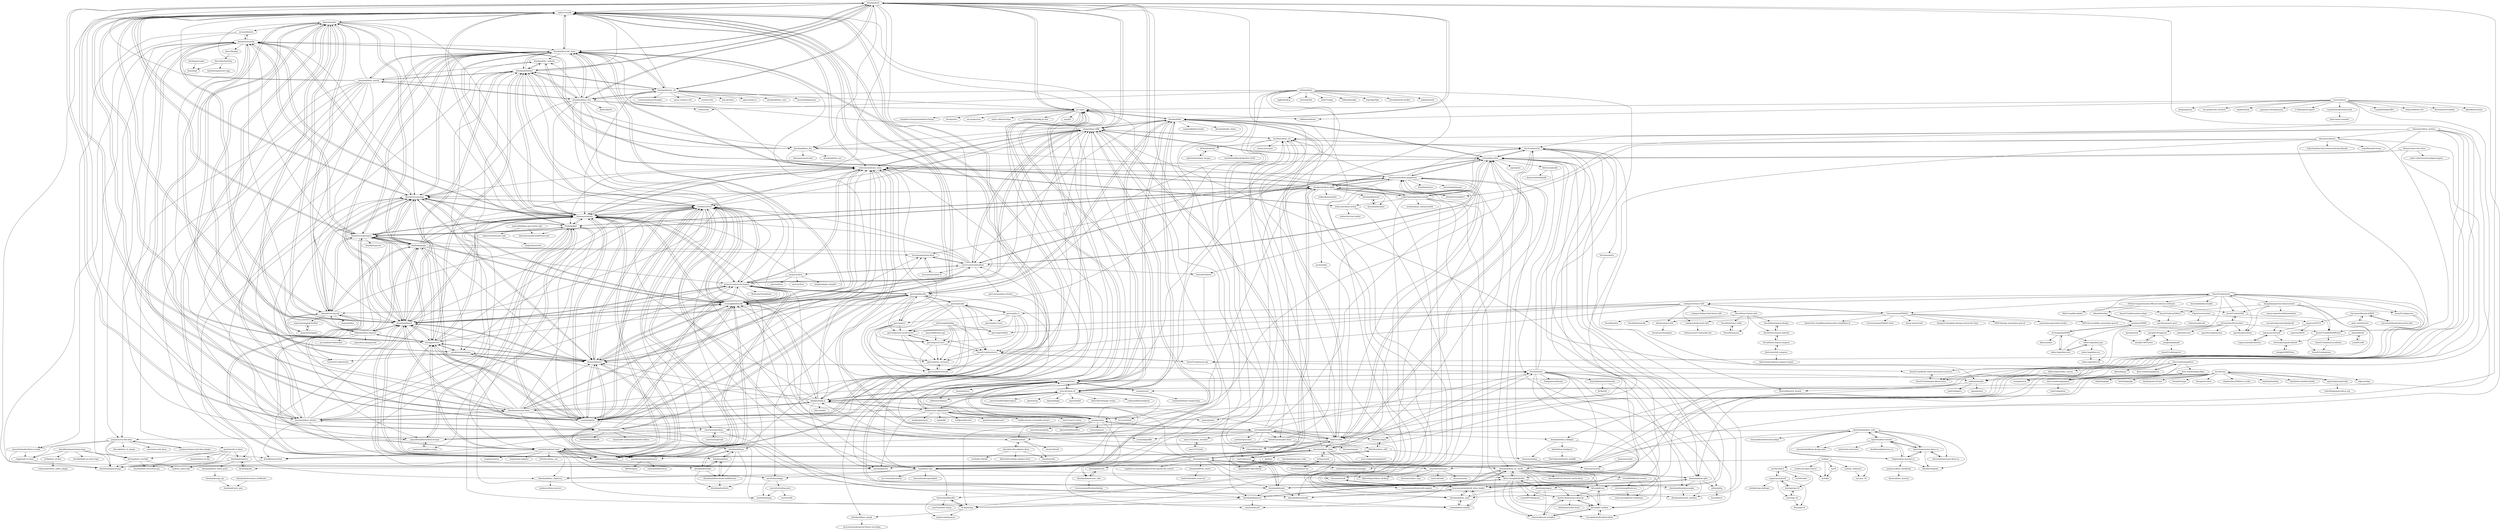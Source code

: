 digraph G {
"denoland/std" -> "oakserver/oak"
"denoland/std" -> "jsr-io/jsr"
"denoland/std" -> "denoland/vscode_deno"
"denoland/std" -> "denoland/rusty_v8"
"denoland/std" -> "c4spar/deno-cliffy"
"denoland/std" -> "denoland/deno_lint"
"denoland/std" -> "denoland/dotland"
"denoland/std" -> "denoland/fresh" ["e"=1]
"denoland/std" -> "denoland/dnt"
"denoland/std" -> "denolib/awesome-deno"
"denoland/std" -> "alephjs/aleph.js"
"denoland/std" -> "denoland/deno_docker"
"denoland/std" -> "denosaurs/denon"
"denoland/std" -> "denoland/deno_doc"
"denoland/std" -> "eveningkid/denodb"
"oakserver/oak" -> "denolib/awesome-deno"
"oakserver/oak" -> "eveningkid/denodb"
"oakserver/oak" -> "alephjs/aleph.js"
"oakserver/oak" -> "drashland/drash"
"oakserver/oak" -> "denoland/std"
"oakserver/oak" -> "denosaurs/denon"
"oakserver/oak" -> "denoland/vscode_deno"
"oakserver/oak" -> "denoland/fresh" ["e"=1]
"oakserver/oak" -> "denodrivers/mongo"
"oakserver/oak" -> "alosaur/alosaur"
"oakserver/oak" -> "cmorten/opine"
"oakserver/oak" -> "keroxp/servest"
"oakserver/oak" -> "webview/webview_deno"
"oakserver/oak" -> "denodrivers/postgres"
"oakserver/oak" -> "zhmushan/abc"
"denolib/awesome-deno" -> "oakserver/oak"
"denolib/awesome-deno" -> "alephjs/aleph.js"
"denolib/awesome-deno" -> "drashland/drash"
"denolib/awesome-deno" -> "denoland/std"
"denolib/awesome-deno" -> "eveningkid/denodb"
"denolib/awesome-deno" -> "alosaur/alosaur"
"denolib/awesome-deno" -> "denosaurs/denon"
"denolib/awesome-deno" -> "denodrivers/mongo"
"denolib/awesome-deno" -> "denoland/deno_docker"
"denolib/awesome-deno" -> "webview/webview_deno"
"denolib/awesome-deno" -> "denoland/vscode_deno"
"denolib/awesome-deno" -> "c4spar/deno-cliffy"
"denolib/awesome-deno" -> "denoland/fresh" ["e"=1]
"denolib/awesome-deno" -> "cmorten/opine"
"denolib/awesome-deno" -> "lumeland/lume"
"denoland/deno_docker" -> "denoland/vscode_deno"
"denoland/deno_docker" -> "denodrivers/redis"
"denoland/deno_docker" -> "denoland/std"
"denoland/deno_docker" -> "denoland/deno-lambda"
"denoland/deno_docker" -> "denodrivers/mongo"
"denoland/deno_docker" -> "halvardssm/deno-nessie"
"denoland/deno_docker" -> "denolib/setup-deno"
"denoland/deno_docker" -> "drashland/drash"
"denoland/deno_docker" -> "oakserver/oak"
"denoland/deno_docker" -> "denosaurs/denon"
"denoland/deno_docker" -> "c4spar/deno-cliffy"
"denoland/deno_docker" -> "denoland/dotland"
"denoland/deno_docker" -> "dyedgreen/deno-sqlite"
"denoland/deno_docker" -> "jurassiscripts/velociraptor"
"denoland/deno_docker" -> "denolib/awesome-deno"
"denodrivers/postgres" -> "halvardssm/deno-nessie"
"denodrivers/postgres" -> "Zaubrik/djwt"
"denodrivers/postgres" -> "denodrivers/mysql"
"denodrivers/postgres" -> "denodrivers/mongo"
"denodrivers/postgres" -> "denodrivers/redis"
"denodrivers/postgres" -> "eveningkid/denodb"
"denodrivers/postgres" -> "denosaurs/denon"
"denodrivers/postgres" -> "dyedgreen/deno-sqlite"
"denodrivers/postgres" -> "drashland/drash"
"denodrivers/postgres" -> "denolib/typeorm"
"denodrivers/postgres" -> "JamesBroadberry/deno-bcrypt"
"denodrivers/postgres" -> "denoland/vscode_deno"
"denodrivers/postgres" -> "nestdotland/nest.land"
"denodrivers/postgres" -> "oakserver/oak"
"denodrivers/postgres" -> "sholladay/pogo"
"pietvanzoen/deno-dotenv" -> "JamesBroadberry/deno-bcrypt"
"keroxp/servest" -> "drashland/drash"
"keroxp/servest" -> "zhmushan/abc"
"keroxp/servest" -> "halvardssm/deno-nessie"
"keroxp/servest" -> "predetermined/aqua"
"keroxp/servest" -> "sholladay/pogo"
"keroxp/servest" -> "denosaurs/denon"
"keroxp/servest" -> "NMathar/deno-express"
"keroxp/servest" -> "alosaur/alosaur"
"keroxp/servest" -> "denoland/dotland"
"keroxp/servest" -> "oakserver/oak"
"keroxp/servest" -> "denodrivers/redis"
"keroxp/servest" -> "crewdevio/Trex"
"keroxp/servest" -> "cmorten/opine"
"keroxp/servest" -> "nestdotland/nest.land"
"keroxp/servest" -> "lucacasonato/now-deno"
"chenshenhai/deno_note" -> "hylerrix/deno-tutorial"
"chenshenhai/deno_note" -> "hylerrix/awesome-deno-cn"
"chenshenhai/deno_note" -> "Nugine/deno-manual-cn"
"chenshenhai/deno_note" -> "denolib/guide"
"chenshenhai/deno_note" -> "olivewind/awesome-deno-cn"
"chenshenhai/deno_note" -> "chenshenhai/koajs-design-note" ["e"=1]
"chenshenhai/deno_note" -> "justjavac/vscode-deno"
"chenshenhai/deno_note" -> "denodev/typedoc"
"chenshenhai/deno_note" -> "theanarkh/understand-nodejs" ["e"=1]
"ry/deno" -> "ry/rusty_v8"
"ry/deno" -> "ry/deno_website2"
"ry/deno" -> "ry/deno_typescript"
"ry/deno" -> "ry/discord-open-source"
"ry/deno" -> "ry/tokio"
"ry/deno" -> "ry/v8"
"ry/deno" -> "ry/v8worker2"
"zhmushan/abc" -> "alosaur/alosaur"
"zhmushan/abc" -> "keroxp/servest"
"zhmushan/abc" -> "predetermined/aqua"
"zhmushan/abc" -> "drashland/drash"
"zhmushan/abc" -> "Caesar2011/denotrain"
"zhmushan/abc" -> "denodrivers/mysql"
"zhmushan/abc" -> "denosaurs/denon"
"zhmushan/abc" -> "syumai/dinatra"
"zhmushan/abc" -> "crewdevio/Trex"
"zhmushan/abc" -> "cmorten/opine"
"zhmushan/abc" -> "NMathar/deno-express"
"zhmushan/abc" -> "halvardssm/deno-nessie"
"zhmushan/abc" -> "sholladay/pogo"
"zhmushan/abc" -> "denodrivers/mongo"
"zhmushan/abc" -> "oakserver/oak"
"NMathar/deno-express" -> "jinjor/deno-playground"
"NMathar/deno-express" -> "sholladay/pogo"
"NMathar/deno-express" -> "keroxp/servest"
"NMathar/deno-express" -> "Caesar2011/denotrain"
"NMathar/deno-express" -> "drashland/drash"
"NMathar/deno-express" -> "ryo-ma/deno-websocket"
"NMathar/deno-express" -> "zhmushan/abc"
"NMathar/deno-express" -> "denodrivers/mysql"
"manyuanrong/deno-smtp" -> "JamesBroadberry/deno-bcrypt"
"justjavac/vscode-deno" -> "keroxp/deno-couchdb"
"justjavac/vscode-deno" -> "ameerthehacker/deno-vscode"
"justjavac/vscode-deno" -> "justjavac/typescript-deno-plugin"
"justjavac/vscode-deno" -> "bartlomieju/parseargs"
"justjavac/vscode-deno" -> "kitsonk/deno_ls_plugin"
"justjavac/vscode-deno" -> "axetroy/vscode-deno"
"justjavac/vscode-deno" -> "reggi/node-to-deno"
"squirrellyjs/squirrelly" -> "eta-dev/eta"
"squirrellyjs/squirrelly" -> "nebrelbug/squirrelly.js.org"
"justjavac/typescript-deno-plugin" -> "justjavac/vscode-deno"
"denodrivers/mongo" -> "Zaubrik/djwt"
"denodrivers/mongo" -> "denodrivers/postgres"
"denodrivers/mongo" -> "denosaurs/denon"
"denodrivers/mongo" -> "denodrivers/mysql"
"denodrivers/mongo" -> "cmorten/opine"
"denodrivers/mongo" -> "denodrivers/redis"
"denodrivers/mongo" -> "dyedgreen/deno-sqlite"
"denodrivers/mongo" -> "oakserver/oak"
"denodrivers/mongo" -> "eveningkid/denodb"
"denodrivers/mongo" -> "drashland/drash"
"denodrivers/mongo" -> "crewdevio/Trex"
"denodrivers/mongo" -> "denoland/vscode_deno"
"denodrivers/mongo" -> "alosaur/alosaur"
"denodrivers/mongo" -> "sholladay/pogo"
"denodrivers/mongo" -> "JamesBroadberry/deno-bcrypt"
"ry/v8worker2" -> "ry/v8worker" ["e"=1]
"ry/v8worker2" -> "augustoroman/v8"
"ry/v8worker2" -> "lazytiger/go-v8"
"drashland/drash" -> "keroxp/servest"
"drashland/drash" -> "eveningkid/denodb"
"drashland/drash" -> "oakserver/oak"
"drashland/drash" -> "sholladay/pogo"
"drashland/drash" -> "denosaurs/denon"
"drashland/drash" -> "halvardssm/deno-nessie"
"drashland/drash" -> "cmorten/opine"
"drashland/drash" -> "zhmushan/abc"
"drashland/drash" -> "alosaur/alosaur"
"drashland/drash" -> "jurassiscripts/velociraptor"
"drashland/drash" -> "denoland/dotland"
"drashland/drash" -> "denodrivers/postgres"
"drashland/drash" -> "NMathar/deno-express"
"drashland/drash" -> "denodrivers/mongo"
"drashland/drash" -> "denoland/vscode_deno"
"sholladay/pogo" -> "drashland/drash"
"sholladay/pogo" -> "NMathar/deno-express"
"sholladay/pogo" -> "keroxp/servest"
"sholladay/pogo" -> "denosaurs/denon"
"sholladay/pogo" -> "denodrivers/mongo"
"sholladay/pogo" -> "predetermined/aqua"
"sholladay/pogo" -> "zhmushan/abc"
"sholladay/pogo" -> "denodrivers/mysql"
"sholladay/pogo" -> "webview/webview_deno"
"sholladay/pogo" -> "denodrivers/postgres"
"sholladay/pogo" -> "alosaur/alosaur"
"sholladay/pogo" -> "jurassiscripts/velociraptor"
"sholladay/pogo" -> "denodrivers/redis"
"sholladay/pogo" -> "crewdevio/Trex"
"sholladay/pogo" -> "lucacasonato/now-deno"
"ropensci/tradestatistics" -> "ropensci/comtradr"
"justjavac/dvm" -> "axetroy/dvm"
"justjavac/dvm" -> "vercel-community/deno"
"justjavac/dvm" -> "alephjs/aleph-compiler"
"justjavac/dvm" -> "denosaurs/denon"
"justjavac/dvm" -> "jurassiscripts/velociraptor"
"justjavac/dvm" -> "ghosind/dvm"
"justjavac/dvm" -> "denoland/vscode_deno"
"ameerthehacker/deno-vscode" -> "bartlomieju/parseargs"
"ameerthehacker/deno-vscode" -> "reggi/node-to-deno"
"olivewind/awesome-deno-cn" -> "hylerrix/awesome-deno-cn"
"alosaur/alosaur" -> "zhmushan/abc"
"alosaur/alosaur" -> "cmorten/opine"
"alosaur/alosaur" -> "denosaurs/denon"
"alosaur/alosaur" -> "mandarineorg/mandarinets"
"alosaur/alosaur" -> "drashland/drash"
"alosaur/alosaur" -> "jurassiscripts/velociraptor"
"alosaur/alosaur" -> "Savory/Danet"
"alosaur/alosaur" -> "oakserver/oak"
"alosaur/alosaur" -> "predetermined/aqua"
"alosaur/alosaur" -> "keroxp/servest"
"alosaur/alosaur" -> "crewdevio/Trex"
"alosaur/alosaur" -> "denodrivers/mongo"
"alosaur/alosaur" -> "eveningkid/denodb"
"alosaur/alosaur" -> "halvardssm/deno-nessie"
"alosaur/alosaur" -> "webview/webview_deno"
"rOpenGov/eurostat" -> "expersso/OECD"
"rOpenGov/eurostat" -> "rOpenGov/giscoR"
"frrrenchies/frrrenchies" -> "antuki/COGugaison"
"frrrenchies/frrrenchies" -> "InseeFrLab/utilitR"
"frrrenchies/frrrenchies" -> "antuki/CARTElette"
"frrrenchies/frrrenchies" -> "juba/tidyverse"
"frrrenchies/frrrenchies" -> "spyrales/organisation"
"frrrenchies/frrrenchies" -> "spyrales/web"
"frrrenchies/frrrenchies" -> "InseeFrLab/DoReMIFaSol"
"frrrenchies/frrrenchies" -> "spyrales/gouvdown"
"Nugine/deno-manual-cn" -> "hylerrix/awesome-deno-cn"
"Nugine/deno-manual-cn" -> "justjavac/deno_handbook"
"Nugine/deno-manual-cn" -> "chenshenhai/deno_note"
"Nugine/deno-manual-cn" -> "denodev/typedoc"
"Nugine/deno-manual-cn" -> "hylerrix/deno-tutorial"
"denodrivers/mysql" -> "manyuanrong/dso"
"denodrivers/mysql" -> "denodrivers/redis"
"denodrivers/mysql" -> "manyuanrong/sql-builder"
"denodrivers/mysql" -> "denodrivers/postgres"
"denodrivers/mysql" -> "denodrivers/mongo"
"denodrivers/mysql" -> "Zaubrik/djwt"
"denodrivers/mysql" -> "zhmushan/abc"
"denodrivers/mysql" -> "halvardssm/deno-nessie"
"denodrivers/mysql" -> "eveningkid/denodb"
"denodrivers/mysql" -> "denjucks/dex"
"denodrivers/mysql" -> "drashland/drash"
"denodrivers/mysql" -> "sholladay/pogo"
"denoland/deno_install" -> "denoland/dotland"
"denoland/deno_install" -> "denoland/vscode_deno"
"denoland/deno_install" -> "denoland/doc_website"
"denoland/deno_install" -> "denoland/std"
"denoland/deno_install" -> "denoland/registry"
"denoland/deno_install" -> "zhmushan/abc"
"denoland/deno_install" -> "denoland/deno_docker"
"denoland/deno_install" -> "drashland/drash"
"denoland/deno_install" -> "justjavac/vscode-deno"
"denoland/deno_install" -> "denoland/rusty_v8"
"denoland/deno_install" -> "denoland/deno_lint"
"denoland/deno_install" -> "denodrivers/mysql"
"denoland/deno_install" -> "oakserver/oak"
"denoland/deno_install" -> "denoland/deno-lambda"
"denoland/deno_install" -> "egoist/node-vs-deno"
"denodrivers/redis" -> "denodrivers/mysql"
"denodrivers/redis" -> "Zaubrik/djwt"
"denodrivers/redis" -> "denodrivers/postgres"
"denodrivers/redis" -> "denodrivers/mongo"
"denodrivers/redis" -> "syumai/dinatra"
"denodrivers/redis" -> "denosaurs/denon"
"denodrivers/redis" -> "denolib/setup-deno"
"denodrivers/redis" -> "denoland/deno_docker"
"denodrivers/redis" -> "keroxp/servest"
"denodrivers/redis" -> "justjavac/vscode-deno"
"denodrivers/redis" -> "dyedgreen/deno-sqlite"
"denodrivers/redis" -> "deno-libs/gql"
"denodrivers/redis" -> "drashland/drash"
"denodrivers/redis" -> "JamesBroadberry/deno-bcrypt"
"denodrivers/redis" -> "denoland/vscode_deno"
"denoland/cargo_gn" -> "denoland/rusty_gen"
"syumai/dinatra" -> "denodrivers/redis"
"syumai/dinatra" -> "ameerthehacker/deno-vscode"
"syumai/dinatra" -> "bartlomieju/parseargs"
"mattn/go-v8" -> "lazytiger/go-v8"
"mattn/go-v8" -> "fluxio/go-v8"
"syumai/dejs" -> "bartlomieju/parseargs"
"lazytiger/go-v8" -> "mattn/go-v8"
"lazytiger/go-v8" -> "augustoroman/v8"
"eblondel/rsdmx" -> "amattioc/SDMX"
"reggi/node-to-deno" -> "bartlomieju/parseargs"
"denoland/deno_third_party" -> "denoland/cargo_gn"
"denoland/registry" -> "denoland/deno_third_party"
"denoland/registry" -> "bartlomieju/parseargs"
"denoland/registry" -> "denolib/guide"
"denolib/guide" -> "denoland/registry"
"denolib/animated-deno-logo" -> "denolib/high-res-deno-logo"
"denolib/animated-deno-logo" -> "keroxp/deno-couchdb"
"denolib/animated-deno-logo" -> "kt3k/deno_sticker"
"denolib/animated-deno-logo" -> "bartlomieju/parseargs"
"denolib/animated-deno-logo" -> "reggi/node-to-deno"
"antuki/CARTElette" -> "antuki/COGugaison"
"manyuanrong/dso" -> "manyuanrong/sql-builder"
"manyuanrong/dso" -> "denodrivers/mysql"
"manyuanrong/sql-builder" -> "manyuanrong/dso"
"keroxp/deno-couchdb" -> "denofn/deno-serverless-poc"
"keroxp/deno-couchdb" -> "bartlomieju/parseargs"
"keroxp/deno-couchdb" -> "ry/deno_typescript"
"kt3k/deno_sticker" -> "crabmusket/deno_sqlite_plugin"
"crewdevio/Trex" -> "jurassiscripts/velociraptor"
"crewdevio/Trex" -> "denosaurs/denon"
"crewdevio/Trex" -> "cmorten/opine"
"crewdevio/Trex" -> "crewdevio/Snel"
"crewdevio/Trex" -> "nestdotland/nest.land"
"crewdevio/Trex" -> "predetermined/aqua"
"crewdevio/Trex" -> "drashland/drash"
"crewdevio/Trex" -> "cmorten/superdeno"
"crewdevio/Trex" -> "hayd/deno-udd"
"crewdevio/Trex" -> "halvardssm/deno-nessie"
"crewdevio/Trex" -> "denodrivers/mongo"
"crewdevio/Trex" -> "denoland/dotland"
"crewdevio/Trex" -> "eveningkid/denodb"
"crewdevio/Trex" -> "drashland/rhum"
"crewdevio/Trex" -> "alosaur/alosaur"
"Kirlovon/aloedb" -> "denyncrawford/dndb"
"Kirlovon/aloedb" -> "nhttp/nhttp"
"nanojsx/nano" -> "exhibitionist-digital/ultra"
"nanojsx/nano" -> "crewdevio/Trex"
"nanojsx/nano" -> "lumeland/lume"
"nanojsx/nano" -> "crewdevio/Snel"
"nanojsx/nano" -> "webview/webview_deno"
"nanojsx/nano" -> "astrodon/astrodon"
"nanojsx/nano" -> "alephjs/aleph.js"
"nanojsx/nano" -> "b-fuze/deno-dom"
"nanojsx/nano" -> "satyarohith/sift"
"nanojsx/nano" -> "luwes/sinuous" ["e"=1]
"nanojsx/nano" -> "maverick-js/signals" ["e"=1]
"nanojsx/nano" -> "eveningkid/denodb"
"nanojsx/nano" -> "esm-dev/esm.sh"
"nanojsx/nano" -> "kt3k/packup"
"nanojsx/nano" -> "skymethod/denoflare" ["e"=1]
"dyedgreen/deno-sqlite" -> "b-fuze/deno-dom"
"dyedgreen/deno-sqlite" -> "timreichen/Bundler"
"dyedgreen/deno-sqlite" -> "denodrivers/sqlite3"
"dyedgreen/deno-sqlite" -> "denodrivers/mongo"
"dyedgreen/deno-sqlite" -> "Zaubrik/djwt"
"dyedgreen/deno-sqlite" -> "denodrivers/postgres"
"dyedgreen/deno-sqlite" -> "syumai/dejs"
"dyedgreen/deno-sqlite" -> "kt3k/packup"
"dyedgreen/deno-sqlite" -> "lucacasonato/esbuild_deno_loader"
"dyedgreen/deno-sqlite" -> "denodrivers/redis"
"dyedgreen/deno-sqlite" -> "LukeChannings/deno-arm64"
"dyedgreen/deno-sqlite" -> "lucacasonato/deno-puppeteer"
"dyedgreen/deno-sqlite" -> "denoland/manual"
"dyedgreen/deno-sqlite" -> "halvardssm/deno-nessie"
"dyedgreen/deno-sqlite" -> "siokas/denomander"
"c4spar/deno-cliffy" -> "dsherret/dax"
"c4spar/deno-cliffy" -> "denoland/dnt"
"c4spar/deno-cliffy" -> "denoland/std"
"c4spar/deno-cliffy" -> "hayd/deno-udd"
"c4spar/deno-cliffy" -> "Im-Beast/deno_tui"
"c4spar/deno-cliffy" -> "c4spar/deno-dzx"
"c4spar/deno-cliffy" -> "jurassiscripts/velociraptor"
"c4spar/deno-cliffy" -> "webview/webview_deno"
"c4spar/deno-cliffy" -> "b-fuze/deno-dom"
"c4spar/deno-cliffy" -> "denosaurs/denon"
"c4spar/deno-cliffy" -> "crewdevio/Trex"
"c4spar/deno-cliffy" -> "denodrivers/mongo"
"c4spar/deno-cliffy" -> "vercel-community/deno"
"c4spar/deno-cliffy" -> "denoland/vscode_deno"
"c4spar/deno-cliffy" -> "eveningkid/denodb"
"alephjs/aleph.js" -> "oakserver/oak"
"alephjs/aleph.js" -> "denoland/fresh" ["e"=1]
"alephjs/aleph.js" -> "exhibitionist-digital/ultra"
"alephjs/aleph.js" -> "eveningkid/denodb"
"alephjs/aleph.js" -> "denolib/awesome-deno"
"alephjs/aleph.js" -> "denoland/std"
"alephjs/aleph.js" -> "denosaurs/denon"
"alephjs/aleph.js" -> "lumeland/lume"
"alephjs/aleph.js" -> "esm-dev/esm.sh"
"alephjs/aleph.js" -> "blitz-js/blitz" ["e"=1]
"alephjs/aleph.js" -> "webview/webview_deno"
"alephjs/aleph.js" -> "drashland/drash"
"alephjs/aleph.js" -> "denoland/vscode_deno"
"alephjs/aleph.js" -> "alosaur/alosaur"
"alephjs/aleph.js" -> "cmorten/opine"
"lumeland/lume" -> "ventojs/vento"
"lumeland/lume" -> "jsr-io/jsr"
"lumeland/lume" -> "alephjs/aleph.js"
"lumeland/lume" -> "denoland/fresh" ["e"=1]
"lumeland/lume" -> "lumeland/cms"
"lumeland/lume" -> "denoland/std"
"lumeland/lume" -> "denoland/dnt"
"lumeland/lume" -> "c4spar/deno-cliffy"
"lumeland/lume" -> "oakserver/oak"
"lumeland/lume" -> "nanojsx/nano"
"lumeland/lume" -> "crewdevio/Trex"
"lumeland/lume" -> "Savory/Danet"
"lumeland/lume" -> "webview/webview_deno"
"lumeland/lume" -> "esm-dev/esm.sh"
"lumeland/lume" -> "exhibitionist-digital/ultra"
"eveningkid/denodb" -> "denosaurs/denon"
"eveningkid/denodb" -> "drashland/drash"
"eveningkid/denodb" -> "oakserver/oak"
"eveningkid/denodb" -> "halvardssm/deno-nessie"
"eveningkid/denodb" -> "denodrivers/postgres"
"eveningkid/denodb" -> "cmorten/opine"
"eveningkid/denodb" -> "alephjs/aleph.js"
"eveningkid/denodb" -> "denodrivers/mongo"
"eveningkid/denodb" -> "crewdevio/Trex"
"eveningkid/denodb" -> "jurassiscripts/velociraptor"
"eveningkid/denodb" -> "webview/webview_deno"
"eveningkid/denodb" -> "denolib/awesome-deno"
"eveningkid/denodb" -> "denodrivers/mysql"
"eveningkid/denodb" -> "alosaur/alosaur"
"eveningkid/denodb" -> "denoland/vscode_deno"
"webview/webview_deno" -> "astrodon/astrodon"
"webview/webview_deno" -> "denosaurs/denon"
"webview/webview_deno" -> "denoland/vscode_deno"
"webview/webview_deno" -> "cztomsik/graffiti" ["e"=1]
"webview/webview_deno" -> "jurassiscripts/velociraptor"
"webview/webview_deno" -> "c4spar/deno-cliffy"
"webview/webview_deno" -> "webui-dev/deno-webui"
"webview/webview_deno" -> "eveningkid/denodb"
"webview/webview_deno" -> "lucacasonato/deno-puppeteer"
"webview/webview_deno" -> "crewdevio/Trex"
"webview/webview_deno" -> "oakserver/oak"
"webview/webview_deno" -> "b-fuze/deno-dom"
"webview/webview_deno" -> "denoland/dotland"
"webview/webview_deno" -> "LukeChannings/deno-arm64"
"webview/webview_deno" -> "Zaubrik/djwt"
"b-fuze/deno-dom" -> "lucacasonato/deno-puppeteer"
"b-fuze/deno-dom" -> "dyedgreen/deno-sqlite"
"b-fuze/deno-dom" -> "lino-levan/astral"
"b-fuze/deno-dom" -> "denoland/deno_emit"
"b-fuze/deno-dom" -> "denoland/wanted_modules"
"b-fuze/deno-dom" -> "vercel-community/deno"
"b-fuze/deno-dom" -> "lucacasonato/esbuild_deno_loader"
"b-fuze/deno-dom" -> "sejori/peko"
"b-fuze/deno-dom" -> "denoland/deno-gfm"
"b-fuze/deno-dom" -> "c4spar/deno-cliffy"
"b-fuze/deno-dom" -> "Kirlovon/aloedb"
"b-fuze/deno-dom" -> "denoland/dnt"
"b-fuze/deno-dom" -> "dsherret/dax"
"b-fuze/deno-dom" -> "LukeChannings/deno-arm64"
"b-fuze/deno-dom" -> "webview/webview_deno"
"denoland/vscode_deno" -> "denoland/std"
"denoland/vscode_deno" -> "denosaurs/denon"
"denoland/vscode_deno" -> "denoland/deno_lint"
"denoland/vscode_deno" -> "oakserver/oak"
"denoland/vscode_deno" -> "denoland/dotland"
"denoland/vscode_deno" -> "denoland/deno_docker"
"denoland/vscode_deno" -> "webview/webview_deno"
"denoland/vscode_deno" -> "drashland/drash"
"denoland/vscode_deno" -> "denoland/doc_website"
"denoland/vscode_deno" -> "halvardssm/deno-nessie"
"denoland/vscode_deno" -> "denoland/rusty_v8"
"denoland/vscode_deno" -> "denoland/deno_install"
"denoland/vscode_deno" -> "denodrivers/mongo"
"denoland/vscode_deno" -> "denodrivers/postgres"
"denoland/vscode_deno" -> "eveningkid/denodb"
"InseeFrLab/onyxia" -> "InseeFrLab/utilitR"
"InseeFrLab/onyxia" -> "InseeFrLab/onyxia-api"
"InseeFrLab/onyxia" -> "InseeFrLab/onyxia"
"InseeFrLab/onyxia" -> "InseeFrLab/images-datascience"
"InseeFrLab/onyxia" -> "linogaliana/python-datascientist"
"InseeFrLab/onyxia" -> "InseeFrLab/DoReMIFaSol"
"InseeFrLab/onyxia" -> "spyrales/gouvdown"
"InseeFrLab/onyxia" -> "InseeFrLab/onyxia-ui"
"InseeFrLab/onyxia" -> "SNStatComp/awesome-official-statistics-software"
"InseeFrLab/onyxia" -> "InseeFrLab/pynsee"
"InseeFrLab/onyxia" -> "codegouvfr/react-dsfr"
"InseeFrLab/onyxia" -> "InseeFrLab/cartiflette"
"InseeFrLab/onyxia" -> "GouvernementFR/dsfr"
"InseeFrLab/onyxia" -> "InseeFrLab/helm-charts-interactive-services"
"InseeFrLab/onyxia" -> "keycloakify/keycloakify" ["e"=1]
"linogaliana/python-datascientist" -> "InseeFrLab/utilitR"
"linogaliana/python-datascientist" -> "InseeFrLab/cartiflette"
"linogaliana/python-datascientist" -> "InseeFrLab/DoReMIFaSol"
"linogaliana/python-datascientist" -> "InseeFrLab/pynsee"
"linogaliana/python-datascientist" -> "InseeFrLab/images-datascience"
"linogaliana/python-datascientist" -> "spyrales/gouvdown"
"linogaliana/python-datascientist" -> "ensae-reproductibilite/website"
"eta-dev/eta" -> "squirrellyjs/squirrelly"
"eta-dev/eta" -> "ventojs/vento"
"eta-dev/eta" -> "edge-js/edge" ["e"=1]
"eta-dev/eta" -> "dahlia/logtape" ["e"=1]
"eta-dev/eta" -> "harttle/liquidjs" ["e"=1]
"eta-dev/eta" -> "fastify/point-of-view" ["e"=1]
"eta-dev/eta" -> "honojs/honox" ["e"=1]
"eta-dev/eta" -> "lumeland/lume"
"eta-dev/eta" -> "nanojsx/nano"
"eta-dev/eta" -> "formkit/tempo" ["e"=1]
"eta-dev/eta" -> "Hexagon/croner" ["e"=1]
"eta-dev/eta" -> "shadowtime2000/eta-vscode"
"eta-dev/eta" -> "dsherret/dax"
"eta-dev/eta" -> "tinyhttp/tinyhttp" ["e"=1]
"eta-dev/eta" -> "fastify/aws-lambda-fastify" ["e"=1]
"esm-dev/esm.sh" -> "alephjs/aleph.js"
"esm-dev/esm.sh" -> "jsr-io/jsr"
"esm-dev/esm.sh" -> "denoland/std"
"esm-dev/esm.sh" -> "denoland/fresh" ["e"=1]
"esm-dev/esm.sh" -> "lumeland/lume"
"esm-dev/esm.sh" -> "parcel-bundler/lightningcss" ["e"=1]
"esm-dev/esm.sh" -> "exhibitionist-digital/ultra"
"esm-dev/esm.sh" -> "egoist/tsup" ["e"=1]
"esm-dev/esm.sh" -> "rolldown/rolldown" ["e"=1]
"esm-dev/esm.sh" -> "unjs/unplugin" ["e"=1]
"esm-dev/esm.sh" -> "denoland/dnt"
"esm-dev/esm.sh" -> "unjs/unbuild" ["e"=1]
"esm-dev/esm.sh" -> "Rich-Harris/magic-string" ["e"=1]
"esm-dev/esm.sh" -> "tw-in-js/twind" ["e"=1]
"esm-dev/esm.sh" -> "codesandbox/sandpack" ["e"=1]
"denoland/rusty_v8" -> "denoland/std"
"denoland/rusty_v8" -> "denoland/deno_lint"
"denoland/rusty_v8" -> "boa-dev/boa" ["e"=1]
"denoland/rusty_v8" -> "denoland/vscode_deno"
"denoland/rusty_v8" -> "denoland/dotland"
"denoland/rusty_v8" -> "oakserver/oak"
"denoland/rusty_v8" -> "napi-rs/napi-rs" ["e"=1]
"denoland/rusty_v8" -> "denoland/deno_core" ["e"=1]
"denoland/rusty_v8" -> "webview/webview_deno"
"denoland/rusty_v8" -> "neon-bindings/neon" ["e"=1]
"denoland/rusty_v8" -> "rustwasm/wasm-bindgen" ["e"=1]
"denoland/rusty_v8" -> "denosaurs/denon"
"denoland/rusty_v8" -> "jsr-io/jsr"
"denoland/rusty_v8" -> "async-rs/async-std" ["e"=1]
"denoland/rusty_v8" -> "rustls/rustls" ["e"=1]
"asad-mlbd/deno-api-starter-oak" -> "oakserver/awesome-oak"
"asad-mlbd/deno-api-starter-oak" -> "halvardssm/oak-middleware-jwt"
"garronej/denoify" -> "garronej/evt"
"garronej/denoify" -> "cmorten/opine"
"garronej/denoify" -> "jurassiscripts/velociraptor"
"garronej/denoify" -> "crewdevio/Trex"
"garronej/denoify" -> "garronej/tsafe"
"garronej/denoify" -> "denoland/deno-lambda"
"garronej/denoify" -> "denosaurs/denon"
"garronej/denoify" -> "denoland/dnt"
"garronej/denoify" -> "hayd/deno-udd"
"garronej/denoify" -> "nestdotland/eggs"
"garronej/denoify" -> "alosaur/alosaur"
"garronej/denoify" -> "eveningkid/denodb"
"garronej/denoify" -> "garronej/clean-architecture"
"garronej/denoify" -> "halvardssm/deno-nessie"
"garronej/denoify" -> "c4spar/deno-cliffy"
"denolib/setup-deno" -> "bartlomieju/parseargs"
"denosaurs/denon" -> "jurassiscripts/velociraptor"
"denosaurs/denon" -> "eveningkid/denodb"
"denosaurs/denon" -> "halvardssm/deno-nessie"
"denosaurs/denon" -> "cmorten/opine"
"denosaurs/denon" -> "crewdevio/Trex"
"denosaurs/denon" -> "oakserver/oak"
"denosaurs/denon" -> "webview/webview_deno"
"denosaurs/denon" -> "drashland/drash"
"denosaurs/denon" -> "alosaur/alosaur"
"denosaurs/denon" -> "denodrivers/mongo"
"denosaurs/denon" -> "denoland/vscode_deno"
"denosaurs/denon" -> "denodrivers/postgres"
"denosaurs/denon" -> "denoland/dotland"
"denosaurs/denon" -> "Zaubrik/djwt"
"denosaurs/denon" -> "keroxp/servest"
"cmorten/opine" -> "predetermined/aqua"
"cmorten/opine" -> "denosaurs/denon"
"cmorten/opine" -> "alosaur/alosaur"
"cmorten/opine" -> "crewdevio/Trex"
"cmorten/opine" -> "denodrivers/mongo"
"cmorten/opine" -> "drashland/drash"
"cmorten/opine" -> "cmorten/superdeno"
"cmorten/opine" -> "eveningkid/denodb"
"cmorten/opine" -> "oakserver/oak"
"cmorten/opine" -> "garronej/denoify"
"cmorten/opine" -> "zhmushan/abc"
"cmorten/opine" -> "jurassiscripts/velociraptor"
"cmorten/opine" -> "keroxp/servest"
"cmorten/opine" -> "webview/webview_deno"
"cmorten/opine" -> "denodrivers/postgres"
"denoland/deno-lambda" -> "denoland/deno_docker"
"denoland/deno-lambda" -> "lucacasonato/now-deno"
"denoland/deno-lambda" -> "chiefbiiko/dynamodb"
"denoland/deno-lambda" -> "vercel-community/deno"
"denoland/deno-lambda" -> "keroxp/servest"
"denoland/deno-lambda" -> "kt3k/packup"
"denoland/deno-lambda" -> "garronej/denoify"
"denoland/deno-lambda" -> "denodrivers/redis"
"denoland/deno-lambda" -> "denolib/setup-deno"
"denoland/deno-lambda" -> "denoland/wasmbuild"
"denoland/deno-lambda" -> "jurassiscripts/velociraptor"
"denoland/deno-lambda" -> "denoland/dnt"
"denoland/deno-lambda" -> "dynamodb-toolbox/dynamodb-toolbox" ["e"=1]
"denoland/deno-lambda" -> "Zaubrik/djwt"
"denoland/deno-lambda" -> "lucacasonato/esbuild_deno_loader"
"garronej/ts-ci" -> "garronej/clean-architecture"
"garronej/ts-ci" -> "garronej/vite-envs"
"garronej/ts-ci" -> "garronej/run_exclusive"
"garronej/ts-ci" -> "InseeFrLab/onyxia-ui"
"garronej/ts-ci" -> "garronej/tsafe"
"garronej/ts-ci" -> "garronej/powerhooks"
"garronej/ts-ci" -> "garronej/evt"
"garronej/ts-ci" -> "garronej/tss-react" ["e"=1]
"mandarineorg/mandarinets" -> "alosaur/alosaur"
"mandarineorg/mandarinets" -> "nestdotland/nest.land"
"mandarineorg/mandarinets" -> "crewdevio/Trex"
"mandarineorg/mandarinets" -> "SRNV/Ogone"
"mandarineorg/mandarinets" -> "rahmanfadhil/cotton"
"mandarineorg/mandarinets" -> "drashland/drash"
"fastrodev/fastro" -> "cmorten/superdeno"
"denosaurs/plug" -> "denosaurs/cache"
"kiwicom/orbit-compose" -> "kiwicom/navigation-compose-typed" ["e"=1]
"kiwicom/orbit-compose" -> "Decathlon/vitamin-compose"
"dr-leo/pandaSDMX" -> "khaeru/sdmx"
"dr-leo/pandaSDMX" -> "sdmx-twg/sdmx-rest"
"dr-leo/pandaSDMX" -> "amattioc/SDMX"
"dr-leo/pandaSDMX" -> "sdmx-twg/sdmx-json"
"denoland/deno_lint" -> "denoland/vscode_deno"
"denoland/deno_lint" -> "denoland/std"
"denoland/deno_lint" -> "denoland/rusty_v8"
"denoland/deno_lint" -> "rslint/rslint" ["e"=1]
"denoland/deno_lint" -> "denoland/dotland"
"denoland/deno_lint" -> "denoland/deno_doc"
"denoland/deno_lint" -> "dprint/dprint" ["e"=1]
"denoland/deno_lint" -> "denosaurs/denon"
"denoland/deno_lint" -> "denoland/deployctl"
"denoland/deno_lint" -> "denoland/doc_website"
"denoland/deno_lint" -> "jurassiscripts/velociraptor"
"denoland/deno_lint" -> "jsr-io/jsr"
"denoland/deno_lint" -> "denodrivers/mongo"
"denoland/deno_lint" -> "drashland/drash"
"denoland/deno_lint" -> "denoland/deno_install"
"nestdotland/nest.land" -> "nestdotland/eggs"
"nestdotland/nest.land" -> "aragon/connect" ["e"=1]
"nestdotland/nest.land" -> "crewdevio/Trex"
"nestdotland/nest.land" -> "artipie/rpm-adapter" ["e"=1]
"nestdotland/nest.land" -> "hayd/deno-udd"
"nestdotland/nest.land" -> "denolib/setup-deno"
"nestdotland/nest.land" -> "nestdotland/api"
"nestdotland/nest.land" -> "halvardssm/deno-nessie"
"nestdotland/nest.land" -> "littledivy/autopilot-deno"
"nestdotland/nest.land" -> "drashland/dmm"
"nestdotland/nest.land" -> "denodrivers/postgres"
"nestdotland/nest.land" -> "keroxp/servest"
"nestdotland/nest.land" -> "denoland/deno_registry2"
"nestdotland/nest.land" -> "mandarineorg/mandarinets"
"nestdotland/nest.land" -> "littledivy/deno_swc"
"jurassiscripts/velociraptor" -> "denosaurs/denon"
"jurassiscripts/velociraptor" -> "crewdevio/Trex"
"jurassiscripts/velociraptor" -> "drashland/drash"
"jurassiscripts/velociraptor" -> "alosaur/alosaur"
"jurassiscripts/velociraptor" -> "halvardssm/deno-nessie"
"jurassiscripts/velociraptor" -> "drashland/rhum"
"jurassiscripts/velociraptor" -> "webview/webview_deno"
"jurassiscripts/velociraptor" -> "c4spar/deno-cliffy"
"jurassiscripts/velociraptor" -> "eveningkid/denodb"
"jurassiscripts/velociraptor" -> "hayd/deno-udd"
"jurassiscripts/velociraptor" -> "cmorten/opine"
"jurassiscripts/velociraptor" -> "garronej/denoify"
"jurassiscripts/velociraptor" -> "BentoumiTech/denox"
"jurassiscripts/velociraptor" -> "vercel-community/deno"
"jurassiscripts/velociraptor" -> "keroxp/servest"
"hylerrix/deno-tutorial" -> "hylerrix/awesome-deno-cn"
"hylerrix/deno-tutorial" -> "chenshenhai/deno_note"
"hylerrix/deno-tutorial" -> "Nugine/deno-manual-cn"
"hylerrix/deno-tutorial" -> "hylerrix/es-interview"
"hylerrix/deno-tutorial" -> "doodlewind/jshistory-cn" ["e"=1]
"hylerrix/deno-tutorial" -> "chenshenhai/koajs-design-note" ["e"=1]
"elsaland/elsa" -> "rslint/rslint" ["e"=1]
"elsaland/elsa" -> "saghul/txiki.js" ["e"=1]
"elsaland/elsa" -> "chriswalz/bit" ["e"=1]
"elsaland/elsa" -> "nestdotland/nest.land"
"elsaland/elsa" -> "preactjs/wmr" ["e"=1]
"elsaland/elsa" -> "dop251/goja" ["e"=1]
"elsaland/elsa" -> "denoland/deno_lint"
"elsaland/elsa" -> "alephjs/aleph.js"
"elsaland/elsa" -> "bellard/quickjs" ["e"=1]
"elsaland/elsa" -> "rogchap/v8go" ["e"=1]
"elsaland/elsa" -> "developit/web-worker" ["e"=1]
"elsaland/elsa" -> "garronej/denoify"
"elsaland/elsa" -> "nakabonne/ali" ["e"=1]
"elsaland/elsa" -> "drashland/drash"
"elsaland/elsa" -> "littledivy/autopilot-deno"
"denoland/dotland" -> "denoland/doc_website"
"denoland/dotland" -> "denoland/vscode_deno"
"denoland/dotland" -> "denosaurs/denon"
"denoland/dotland" -> "drashland/drash"
"denoland/dotland" -> "denoland/deno_lint"
"denoland/dotland" -> "denoland/deno_install"
"denoland/dotland" -> "denoland/std"
"denoland/dotland" -> "keroxp/servest"
"denoland/dotland" -> "crewdevio/Trex"
"denoland/dotland" -> "denoland/rusty_v8"
"denoland/dotland" -> "webview/webview_deno"
"denoland/dotland" -> "denoland/deno_doc"
"denoland/dotland" -> "nestdotland/nest.land"
"denoland/dotland" -> "denodrivers/mongo"
"denoland/dotland" -> "oakserver/oak"
"cmorten/superdeno" -> "cmorten/superoak"
"cmorten/superdeno" -> "JamesBroadberry/deno-bcrypt"
"cmorten/superdeno" -> "denoland/wanted_modules"
"cmorten/superoak" -> "cmorten/superdeno"
"denoland/doc_website" -> "denoland/dotland"
"denoland/doc_website" -> "denoland/deno_doc"
"denoland/doc_website" -> "denoland/deno_registry2"
"hylerrix/awesome-deno-cn" -> "hylerrix/deno-tutorial"
"hylerrix/awesome-deno-cn" -> "chenshenhai/deno_note"
"hylerrix/awesome-deno-cn" -> "Nugine/deno-manual-cn"
"hylerrix/awesome-deno-cn" -> "olivewind/awesome-deno-cn"
"hylerrix/awesome-deno-cn" -> "denodev/typedoc"
"lucacasonato/now-deno" -> "lucacasonato/dext.ts"
"lucacasonato/now-deno" -> "vercel-community/deno"
"halvardssm/deno-nessie" -> "denodrivers/postgres"
"halvardssm/deno-nessie" -> "denosaurs/denon"
"halvardssm/deno-nessie" -> "eveningkid/denodb"
"halvardssm/deno-nessie" -> "drashland/drash"
"halvardssm/deno-nessie" -> "keroxp/servest"
"halvardssm/deno-nessie" -> "Zaubrik/djwt"
"halvardssm/deno-nessie" -> "jurassiscripts/velociraptor"
"halvardssm/deno-nessie" -> "denoland/vscode_deno"
"halvardssm/deno-nessie" -> "crewdevio/Trex"
"halvardssm/deno-nessie" -> "nestdotland/nest.land"
"halvardssm/deno-nessie" -> "denodrivers/mysql"
"halvardssm/deno-nessie" -> "zhmushan/abc"
"halvardssm/deno-nessie" -> "hayd/deno-udd"
"halvardssm/deno-nessie" -> "alosaur/alosaur"
"halvardssm/deno-nessie" -> "dyedgreen/deno-sqlite"
"vercel-community/deno" -> "lucacasonato/now-deno"
"vercel-community/deno" -> "b-fuze/deno-dom"
"vercel-community/deno" -> "fastrodev/fastro"
"vercel-community/deno" -> "crewdevio/Trex"
"vercel-community/deno" -> "jurassiscripts/velociraptor"
"vercel-community/deno" -> "c4spar/deno-cliffy"
"vercel-community/deno" -> "justjavac/dvm"
"vercel-community/deno" -> "lucacasonato/deno-puppeteer"
"vercel-community/deno" -> "lucacasonato/dext.ts"
"vercel-community/deno" -> "pietvanzoen/deno-dotenv"
"vercel-community/deno" -> "denodrivers/postgres"
"vercel-community/deno" -> "denosaurs/denon"
"GouvernementFR/dsfr" -> "dnum-mi/vue-dsfr"
"GouvernementFR/dsfr" -> "codegouvfr/react-dsfr"
"GouvernementFR/dsfr" -> "dataesr/react-dsfr"
"GouvernementFR/dsfr" -> "betagouv/template-design-system-de-l-etat" ["e"=1]
"GouvernementFR/dsfr" -> "codegouvfr/eleventy-dsfr"
"GouvernementFR/dsfr" -> "DISIC/design.numerique.gouv.fr"
"GouvernementFR/dsfr" -> "numerique-gouv/sites-faciles" ["e"=1]
"GouvernementFR/dsfr" -> "DISIC/accessibilite.numerique.gouv.fr" ["e"=1]
"GouvernementFR/dsfr" -> "demarches-simplifiees/demarches-simplifiees.fr" ["e"=1]
"GouvernementFR/dsfr" -> "GouvernementFR/dsfr-chart"
"denosaurs/bench" -> "SaltyAom/bun-http-framework-benchmark" ["e"=1]
"denosaurs/bench" -> "mimiMonads/vixeny" ["e"=1]
"denosaurs/bench" -> "denoland/deno_registry2"
"denosaurs/bench" -> "fastrodev/fastro"
"denosaurs/bench" -> "denoland/deno_doc"
"denosaurs/bench" -> "denoland/deno-gfm"
"denosaurs/bench" -> "lucacasonato/esbuild_deno_loader"
"denosaurs/bench" -> "JamesBroadberry/deno-bcrypt"
"denoland/deno_doc" -> "denoland/docland"
"denoland/deno_doc" -> "denoland/deno_graph"
"denoland/deno_doc" -> "denoland/deno_ast"
"denoland/deno_doc" -> "denoland/doc_website"
"denoland/deno_doc" -> "denosaurs/mod.land" ["e"=1]
"Zaubrik/djwt" -> "JamesBroadberry/deno-bcrypt"
"Zaubrik/djwt" -> "halvardssm/oak-middleware-jwt"
"Zaubrik/djwt" -> "denodrivers/postgres"
"Zaubrik/djwt" -> "denodrivers/mongo"
"Zaubrik/djwt" -> "denodrivers/redis"
"Zaubrik/djwt" -> "manyuanrong/deno-smtp"
"Zaubrik/djwt" -> "lucacasonato/esbuild_deno_loader"
"Zaubrik/djwt" -> "drashland/wocket"
"Zaubrik/djwt" -> "denosaurs/denon"
"Zaubrik/djwt" -> "esbuild/deno-esbuild"
"Zaubrik/djwt" -> "halvardssm/deno-nessie"
"Zaubrik/djwt" -> "dyedgreen/deno-sqlite"
"timreichen/Bundler" -> "cmorten/deno-rollup"
"timreichen/Bundler" -> "kt3k/packup"
"timreichen/Bundler" -> "caspervonb/sponsor"
"vincentarelbundock/countrycode" -> "vincentarelbundock/WDI"
"egoist/node-vs-deno" -> "denofn/deno-serverless-poc"
"egoist/node-vs-deno" -> "keroxp/deno-couchdb"
"egoist/node-vs-deno" -> "denoland/registry"
"egoist/node-vs-deno" -> "bartlomieju/parseargs"
"egoist/node-vs-deno" -> "ry/deno_typescript"
"egoist/node-vs-deno" -> "jiraguha/deno-script"
"amattioc/SDMX" -> "eblondel/rsdmx"
"amattioc/SDMX" -> "dr-leo/pandaSDMX"
"sdmx-twg/sdmx-rest" -> "sdmx-twg/sdmx-json"
"sdmx-twg/sdmx-rest" -> "dr-leo/pandaSDMX"
"sdmx-twg/sdmx-rest" -> "amattioc/SDMX"
"justjavac/deno_handbook" -> "denocn/deno_manual"
"hayd/deno-udd" -> "hasundue/molt"
"hayd/deno-udd" -> "jsr-core/unknownutil" ["e"=1]
"hayd/deno-udd" -> "nestdotland/eggs"
"hayd/deno-udd" -> "denoland/deno_registry2"
"hayd/deno-udd" -> "timreichen/Bundler"
"hayd/deno-udd" -> "hasundue/denopendabot"
"hayd/deno-udd" -> "c4spar/deno-cliffy"
"JamesBroadberry/deno-bcrypt" -> "Zaubrik/djwt"
"JamesBroadberry/deno-bcrypt" -> "manyuanrong/deno-smtp"
"littledivy/autopilot-deno" -> "nestdotland/nest.land"
"littledivy/autopilot-deno" -> "denosaurs/pane"
"littledivy/autopilot-deno" -> "lucacasonato/deno-puppeteer"
"denoland/deno_registry2" -> "justjavac/deno-semver"
"lucacasonato/dext.ts" -> "lucacasonato/now-deno"
"predetermined/aqua" -> "Caesar2011/denotrain"
"predetermined/aqua" -> "cmorten/opine"
"predetermined/aqua" -> "zhmushan/abc"
"predetermined/aqua" -> "keroxp/servest"
"predetermined/aqua" -> "alosaur/alosaur"
"denosaurs/wait" -> "denosaurs/cache"
"drashland/dmm" -> "drashland/wocket"
"drashland/dmm" -> "drashland/rhum"
"drashland/dmm" -> "drashland/deno-drash-middleware"
"Decathlon/react-table" -> "Decathlon/moon"
"drashland/wocket" -> "drashland/dmm"
"drashland/wocket" -> "drashland/rhum"
"drashland/wocket" -> "drashland/website"
"drashland/wocket" -> "drashland/deno-drash-middleware"
"drashland/rhum" -> "drashland/dmm"
"drashland/rhum" -> "drashland/wocket"
"drashland/rhum" -> "drashland/deno-drash-middleware"
"drashland/rhum" -> "drashland/website"
"InseeFrLab/DoReMIFaSol" -> "InseeFrLab/apinsee"
"InseeFrLab/DoReMIFaSol" -> "InseeFrLab/inseeLocalData"
"nestdotland/eggs" -> "nestdotland/api"
"nestdotland/eggs" -> "useverto/trading-post"
"InseeFrLab/onyxia-api" -> "InseeFrLab/helm-charts-interactive-services"
"InseeFrLab/onyxia-api" -> "InseeFrLab/onyxia-ui"
"oakserver/awesome-oak" -> "denjucks/session"
"drashland/deno-drash-middleware" -> "drashland/website"
"drashland/deno-drash-middleware" -> "drashland/dmm"
"Decathlon/moon" -> "Decathlon/react-table"
"ry/discord-open-source" -> "ry/tokio"
"useverto/trading-post" -> "nestdotland/api"
"useverto/trading-post" -> "useverto/lib" ["e"=1]
"ry/deno_website2" -> "ry/rusty_v8"
"Koshqua/scrapio" -> "komfy/api"
"denoland/chromium_buildtools" -> "denoland/rusty_gen"
"exhibitionist-digital/ultra" -> "alephjs/aleph.js"
"exhibitionist-digital/ultra" -> "denoland/fresh" ["e"=1]
"exhibitionist-digital/ultra" -> "tajo/ladle" ["e"=1]
"exhibitionist-digital/ultra" -> "nanojsx/nano"
"exhibitionist-digital/ultra" -> "oakserver/oak"
"exhibitionist-digital/ultra" -> "eveningkid/denodb"
"exhibitionist-digital/ultra" -> "tw-in-js/twind" ["e"=1]
"exhibitionist-digital/ultra" -> "lumeland/lume"
"exhibitionist-digital/ultra" -> "solidjs/solid-start" ["e"=1]
"exhibitionist-digital/ultra" -> "esm-dev/esm.sh"
"exhibitionist-digital/ultra" -> "pmndrs/suspend-react" ["e"=1]
"exhibitionist-digital/ultra" -> "preactjs/wmr" ["e"=1]
"exhibitionist-digital/ultra" -> "vanilla-extract-css/vanilla-extract" ["e"=1]
"exhibitionist-digital/ultra" -> "iway1/react-ts-form" ["e"=1]
"exhibitionist-digital/ultra" -> "molefrog/wouter" ["e"=1]
"denoland/deployctl" -> "satyarohith/sift"
"denoland/deployctl" -> "denoland/deno_kv_oauth"
"denoland/deployctl" -> "esbuild/deno-esbuild"
"denoland/deployctl" -> "kt3k/packup"
"pluvial/svelte-adapter-deno" -> "crewdevio/Snel"
"pluvial/svelte-adapter-deno" -> "dbushell/sveltekit-adapter-deno"
"pluvial/svelte-adapter-deno" -> "denofn/svelte"
"pluvial/svelte-adapter-deno" -> "sveltekit-i18n/lib" ["e"=1]
"vincentarelbundock/WDI" -> "gshs-ornl/wbstats"
"vincentarelbundock/WDI" -> "vincentarelbundock/countrycode"
"vincentarelbundock/WDI" -> "expersso/OECD"
"Decathlon/vitamin-web" -> "Decathlon/vitamin-design"
"Decathlon/vitamin-web" -> "Decathlon/ara"
"Decathlon/vitamin-web" -> "Decathlon/vitamin-android"
"Decathlon/vitamin-web" -> "Decathlon/react-table"
"Decathlon/vitamin-web" -> "Decathlon/moon"
"Decathlon/vitamin-web" -> "Decathlon/tzatziki"
"garronej/tsafe" -> "garronej/run_exclusive"
"garronej/tsafe" -> "garronej/ts-ci"
"garronej/tsafe" -> "garronej/clean-architecture"
"garronej/tsafe" -> "garronej/vite-envs"
"garronej/tsafe" -> "garronej/evt"
"garronej/tsafe" -> "garronej/powerhooks"
"garronej/tsafe" -> "InseeFrLab/onyxia-ui"
"garronej/tsafe" -> "garronej/i18nifty"
"garronej/tsafe" -> "garronej/denoify"
"garronej/tsafe" -> "garronej/tss-react" ["e"=1]
"expersso/OECD" -> "expersso/WHO"
"expersso/OECD" -> "ropensci/comtradr"
"LukeChannings/deno-arm64" -> "denoland/wasmbuild"
"LukeChannings/deno-arm64" -> "b-fuze/deno-dom"
"LukeChannings/deno-arm64" -> "noxifoxi/deno_install-arm64"
"LukeChannings/deno-arm64" -> "dyedgreen/deno-sqlite"
"LukeChannings/deno-arm64" -> "webview/webview_deno"
"LukeChannings/deno-arm64" -> "webui-dev/deno-webui"
"LukeChannings/deno-arm64" -> "oliver-oloughlin/kvdex"
"LukeChannings/deno-arm64" -> "lucacasonato/esbuild_deno_loader"
"LukeChannings/deno-arm64" -> "denoland/denokv"
"dataesr/react-dsfr" -> "SocialGouv/template"
"Im-Beast/deno_tui" -> "crayon-js/crayon"
"Im-Beast/deno_tui" -> "lino-levan/astral"
"Im-Beast/deno_tui" -> "denosaurs/netsaur"
"Im-Beast/deno_tui" -> "load1n9/caviar"
"Im-Beast/deno_tui" -> "littletof/charmd"
"Im-Beast/deno_tui" -> "c4spar/deno-cliffy"
"Im-Beast/deno_tui" -> "hayd/deno-udd"
"lucacasonato/esbuild_deno_loader" -> "esbuild/deno-esbuild"
"lucacasonato/esbuild_deno_loader" -> "denoland/deno_emit"
"lucacasonato/esbuild_deno_loader" -> "denoland/deno-gfm"
"lucacasonato/esbuild_deno_loader" -> "denoland/wasmbuild"
"deno-libs/tinyhttp" -> "komfy/api"
"deno-libs/tinyhttp" -> "talentlessguy/react-ogp"
"esbuild/deno-esbuild" -> "lucacasonato/esbuild_deno_loader"
"esbuild/deno-esbuild" -> "denoland/deno_emit"
"kt3k/packup" -> "timreichen/Bundler"
"kt3k/packup" -> "denoland/deno_graph"
"kt3k/packup" -> "caspervonb/sponsor"
"denosaurs/netsaur" -> "load1n9/caviar"
"denosaurs/netsaur" -> "load1n9/neko"
"denosaurs/netsaur" -> "denosaurs/neo"
"denosaurs/netsaur" -> "DjDeveloperr/deno_desktop"
"denosaurs/netsaur" -> "denosaurs/byte_type"
"deno-libs/gql" -> "deno-libs/tinyhttp"
"denoland/deno_bindgen" -> "kzha0/deno-bindgen2"
"denoland/deno_bindgen" -> "denosaurs/plug"
"denoland/deno_bindgen" -> "denoland/deno_emit"
"garronej/vite-envs" -> "garronej/clean-architecture"
"garronej/vite-envs" -> "garronej/run_exclusive"
"garronej/vite-envs" -> "InseeFrLab/onyxia-ui"
"garronej/vite-envs" -> "garronej/powerhooks"
"InseeFrLab/pynsee" -> "InseeFrLab/DoReMIFaSol"
"InseeFrLab/pynsee" -> "InseeFrLab/images-datascience"
"littletof/charmd" -> "mjrlowe/terminal_images"
"littletof/charmd" -> "nestdotland/hacktoberfest-2020"
"nhttp/nhttp" -> "herudi/dero"
"denoland/deno_graph" -> "lucacasonato/proposal-binary-encoding"
"denoland/manual" -> "denoland/docland"
"crewdevio/Snel" -> "denofn/svelte"
"crewdevio/Snel" -> "pluvial/svelte-adapter-deno"
"crewdevio/Snel" -> "crewdevio/Trex"
"crewdevio/Snel" -> "cmorten/luath"
"InseeFrLab/utilitR" -> "InseeFrLab/DoReMIFaSol"
"InseeFrLab/utilitR" -> "frrrenchies/frrrenchies"
"littledivy/deno_sdl2" -> "load1n9/caviar"
"littledivy/deno_sdl2" -> "littledivy/wgui"
"littledivy/deno_sdl2" -> "denosaurs/plug"
"thieryw/gitlanding" -> "InseeFrLab/onyxia-ui"
"thieryw/gitlanding" -> "garronej/vite-envs"
"thieryw/gitlanding" -> "garronej/clean-architecture"
"thieryw/gitlanding" -> "garronej/run_exclusive"
"thieryw/gitlanding" -> "garronej/powerhooks"
"thieryw/gitlanding" -> "garronej/i18nifty"
"lucacasonato/deno-puppeteer" -> "b-fuze/deno-dom"
"lucacasonato/deno-puppeteer" -> "Im-Beast/deno_tui"
"lucacasonato/deno-puppeteer" -> "hironichu/denosass"
"lucacasonato/deno-puppeteer" -> "kt3k/packup"
"lucacasonato/deno-puppeteer" -> "webview/webview_deno"
"lucacasonato/deno-puppeteer" -> "lucacasonato/esbuild_deno_loader"
"lucacasonato/deno-puppeteer" -> "hayd/deno-udd"
"lucacasonato/deno-puppeteer" -> "lucacasonato/now-deno"
"lucacasonato/deno-puppeteer" -> "lino-levan/astral"
"lucacasonato/deno-puppeteer" -> "dyedgreen/deno-sqlite"
"lucacasonato/deno-puppeteer" -> "denoland/deno_kv_oauth"
"lucacasonato/deno-puppeteer" -> "drashland/sinco"
"lucacasonato/deno-puppeteer" -> "vercel-community/deno"
"lucacasonato/deno-puppeteer" -> "satyarohith/sift"
"jcizel/FredR" -> "sboysel/fredr"
"mjrlowe/terminal_images" -> "littletof/charmd"
"Decathlon/vitamin-android" -> "Decathlon/vitamin-compose"
"Decathlon/vitamin-android" -> "Decathlon/vitamin-design"
"denosaurs/pane" -> "asos-craigmorten/importw"
"sdmx-twg/sdmx-json" -> "sdmx-twg/sdmx-rest"
"sdmx-twg/sdmx-json" -> "sdmx-twg/sdmx-ml"
"sdmx-twg/sdmx-json" -> "sdmx-twg/sdmx-csv"
"garronej/powerhooks" -> "garronej/run_exclusive"
"InseeFrLab/onyxia-ui" -> "garronej/powerhooks"
"InseeFrLab/onyxia-ui" -> "garronej/run_exclusive"
"InseeFrLab/onyxia-ui" -> "InseeFrLab/onyxia-api"
"InseeFrLab/inseeLocalData" -> "InseeFrLab/apinsee"
"Decathlon/vitamin-compose" -> "Decathlon/vitamin-android"
"Decathlon/vitamin-compose" -> "kiwicom/orbit-compose"
"denoland/meet-me" -> "ry/tinyclouds"
"denosaurs/deno_python" -> "Im-Beast/deno_tui"
"denosaurs/deno_python" -> "b-fuze/deno-dom"
"denosaurs/deno_python" -> "denoland/deno_bindgen"
"denosaurs/deno_python" -> "denodrivers/sqlite3"
"denosaurs/deno_python" -> "denosaurs/netsaur"
"denosaurs/deno_python" -> "denoland/deno_blog"
"denosaurs/deno_python" -> "denoland/deno_kv_oauth"
"denosaurs/deno_python" -> "denosaurs/bench"
"denoland/dnt" -> "c4spar/deno-cliffy"
"denoland/dnt" -> "denoland/deno_emit"
"denoland/dnt" -> "lucacasonato/esbuild_deno_loader"
"denoland/dnt" -> "denoland/std"
"denoland/dnt" -> "b-fuze/deno-dom"
"denoland/dnt" -> "wojpawlik/deno2node"
"denoland/dnt" -> "dsherret/dax"
"denoland/dnt" -> "denoland/deno_doc"
"denoland/dnt" -> "jsr-io/jsr"
"denoland/dnt" -> "lumeland/lume"
"denoland/dnt" -> "vercel-community/deno"
"denoland/dnt" -> "denoland/node_shims"
"denoland/dnt" -> "garronej/denoify"
"denoland/dnt" -> "esm-dev/esm.sh"
"denoland/dnt" -> "hayd/deno-udd"
"Savory/Danet" -> "alosaur/alosaur"
"Savory/Danet" -> "oliver-oloughlin/kvdex"
"Savory/Danet" -> "denoland/deno_kv_oauth"
"Savory/Danet" -> "boywithkeyboard/cheetah"
"Savory/Danet" -> "lino-levan/astral"
"Savory/Danet" -> "SampaioLeal/destjs"
"Savory/Danet" -> "b-fuze/deno-dom"
"Savory/Danet" -> "sableland/sable"
"Savory/Danet" -> "littledivy/wgui"
"Savory/Danet" -> "denoland/deno-gfm"
"Savory/Danet" -> "lumeland/lume"
"Savory/Danet" -> "kitsonk/kv-toolbox"
"Savory/Danet" -> "mandarineorg/mandarinets"
"Savory/Danet" -> "hashrock/awesome-deno-kv"
"Savory/Danet" -> "kitsonk/kview"
"denoland/deno_emit" -> "lucacasonato/esbuild_deno_loader"
"denoland/deno_emit" -> "esbuild/deno-esbuild"
"astrodon/astrodon" -> "webview/webview_deno"
"astrodon/astrodon" -> "load1n9/caviar"
"astrodon/astrodon" -> "littledivy/deno_sdl2"
"astrodon/astrodon" -> "littledivy/wgui"
"astrodon/astrodon" -> "Im-Beast/deno_tui"
"astrodon/astrodon" -> "crewdevio/Snel"
"astrodon/astrodon" -> "lucacasonato/deno-puppeteer"
"astrodon/astrodon" -> "cztomsik/graffiti" ["e"=1]
"astrodon/astrodon" -> "littledivy/autopilot-deno"
"astrodon/astrodon" -> "dsherret/dax"
"astrodon/astrodon" -> "nanojsx/nano"
"astrodon/astrodon" -> "denoland/deno_bindgen"
"astrodon/astrodon" -> "jordanreger/crate"
"astrodon/astrodon" -> "marc2332/deno_installer"
"astrodon/astrodon" -> "Savory/Danet"
"denoland/showcase_chat" -> "denoland/merch"
"denoland/showcase_chat" -> "lucacasonato/freshworkshop"
"load1n9/caviar" -> "littledivy/deno_sdl2"
"load1n9/caviar" -> "denosaurs/netsaur"
"load1n9/caviar" -> "DjDeveloperr/deno_desktop"
"denoland/deno-gfm" -> "lucacasonato/esbuild_deno_loader"
"denoland/deno-gfm" -> "nhttp/nhttp"
"denoland/deno-gfm" -> "denoland/denobyexample"
"denoland/deno-gfm" -> "denoland/wanted_modules"
"ry/tinyclouds" -> "denoland/deno_blog"
"ry/tinyclouds" -> "denoland/meet-me"
"denoland/deno_blog" -> "ry/tinyclouds"
"denoland/deno_blog" -> "denoland/denobyexample"
"denoland/deno_blog" -> "hayd/deno-udd"
"denoland/deno_blog" -> "denoland/deployctl"
"denoland/deno_blog" -> "denoland/showcase_chat"
"denoland/deno_blog" -> "denoland/saaskit"
"denoland/deno_blog" -> "denoland/deno-gfm"
"denoland/deno_blog" -> "denoland/deno_kv_oauth"
"denoland/deno_blog" -> "b-fuze/deno-dom"
"denoland/deno_blog" -> "lucacasonato/fresh-with-signals"
"denoland/deno_blog" -> "denoland/dotland"
"denoland/deno_blog" -> "ije/html"
"denoland/deno_blog" -> "Im-Beast/deno_tui"
"denoland/deno_blog" -> "lucacasonato/deno-puppeteer"
"denoland/deno_blog" -> "c4spar/deno-cliffy"
"denoland/denobyexample" -> "denoland/wanted_modules"
"denoland/wasmbuild" -> "lucacasonato/esbuild_deno_loader"
"denodrivers/sqlite3" -> "dyedgreen/deno-sqlite"
"denoland/merch" -> "denoland/showcase_chat"
"denoland/docland" -> "denoland/manual"
"sboysel/fredr" -> "jcizel/FredR"
"sboysel/fredr" -> "christophergandrud/imfr"
"codegouvfr/eleventy-dsfr" -> "bobmonsour/11tybundle.dev" ["e"=1]
"garronej/clean-architecture" -> "garronej/run_exclusive"
"garronej/clean-architecture" -> "garronej/powerhooks"
"garronej/clean-architecture" -> "garronej/vite-envs"
"garronej/clean-architecture" -> "InseeFrLab/onyxia-ui"
"marc2332/deno_installer" -> "marc2332/vale"
"marc2332/vale" -> "marc2332/deno_installer"
"codegouvfr/react-dsfr" -> "GouvernementFR/dsfr"
"codegouvfr/react-dsfr" -> "dataesr/react-dsfr"
"codegouvfr/react-dsfr" -> "codegouvfr/eleventy-dsfr"
"codegouvfr/react-dsfr" -> "codegouvfr/keycloak-theme-dsfr"
"codegouvfr/react-dsfr" -> "InseeFrLab/onyxia"
"codegouvfr/react-dsfr" -> "garronej/i18nifty"
"codegouvfr/react-dsfr" -> "InseeFrLab/onyxia-ui"
"codegouvfr/react-dsfr" -> "Decathlon/vitamin-web"
"codegouvfr/react-dsfr" -> "garronej/clean-architecture"
"codegouvfr/react-dsfr" -> "garronej/ts-ci"
"InseeFrLab/cartiflette" -> "spyrales/quarto-gouv"
"dsherret/dax" -> "c4spar/deno-cliffy"
"dsherret/dax" -> "lino-levan/astral"
"dsherret/dax" -> "Im-Beast/deno_tui"
"dsherret/dax" -> "b-fuze/deno-dom"
"dsherret/dax" -> "lucacasonato/esbuild_deno_loader"
"dsherret/dax" -> "denoland/dnt"
"dsherret/dax" -> "denoland/denokv"
"dsherret/dax" -> "c4spar/deno-dzx"
"dsherret/dax" -> "lucacasonato/deno-puppeteer"
"dsherret/dax" -> "denoland/std"
"dsherret/dax" -> "astrodon/astrodon"
"dsherret/dax" -> "denoland/deployctl"
"dsherret/dax" -> "lumeland/lume"
"dsherret/dax" -> "jsr-io/jsr"
"dsherret/dax" -> "denoland/deno_blog"
"trynova/nova" -> "kermanx/tree-shaker" ["e"=1]
"trynova/nova" -> "kaleidawave/ezno" ["e"=1]
"trynova/nova" -> "drogus/jawsm" ["e"=1]
"trynova/nova" -> "rolldown/tsdown" ["e"=1]
"trynova/nova" -> "oxc-project/oxc-resolver" ["e"=1]
"trynova/nova" -> "aalykiot/dune"
"trynova/nova" -> "jsr-io/jsr"
"trynova/nova" -> "quansync-dev/quansync" ["e"=1]
"trynova/nova" -> "tc39/proposal-upsert" ["e"=1]
"trynova/nova" -> "CanadaHonk/porffor" ["e"=1]
"trynova/nova" -> "lino-levan/astral"
"trynova/nova" -> "tryandromeda/andromeda"
"trynova/nova" -> "sableland/sable"
"trynova/nova" -> "denosaurs/netsaur"
"trynova/nova" -> "vitejs/rolldown-vite" ["e"=1]
"bluwy/create-vite-extra" -> "bartlomieju/vite-deno-example"
"bluwy/create-vite-extra" -> "antfu-collective/vite-plugin-inspect" ["e"=1]
"bluwy/create-vite-extra" -> "b-fuze/deno-dom"
"deno-windowing/dwm" -> "deno-windowing/gluten"
"deno-windowing/dwm" -> "djfos/dimgui"
"deno-windowing/dwm" -> "DjDeveloperr/skia_canvas"
"deno-windowing/dwm" -> "deno-windowing/vulkan"
"deno-windowing/dwm" -> "deno-windowing/wpack"
"denoland/fresh_charts" -> "hashrock/tabler-icons-tsx"
"boywithkeyboard/cheetah" -> "kt3k/ulid"
"boywithkeyboard/cheetah" -> "denoland/denobyexample"
"uncomtrade/comtradeapicall" -> "ropensci/comtradr"
"christophergandrud/imfr" -> "mingjerli/IMFData"
"Octo8080X/fresh-session" -> "lucacasonato/fresh-with-signals"
"Octo8080X/fresh-session" -> "xstevenyung/fresh-seo"
"Octo8080X/fresh-session" -> "xstevenyung/fresh-validation"
"gshs-ornl/wbstats" -> "vincentarelbundock/WDI"
"DjDeveloperr/skia_canvas" -> "sableland/sable"
"InseeFrLab/images-datascience" -> "InseeFrLab/helm-charts-interactive-services"
"Decathlon/vitamin-design" -> "Decathlon/vitamin-android"
"deno-windowing/gluten" -> "deno-windowing/dwm"
"deno-windowing/vulkan" -> "deno-windowing/wpack"
"deno-windowing/wpack" -> "deno-windowing/vulkan"
"deno-windowing/wpack" -> "load1n9/gelatin"
"xstevenyung/fresh-seo" -> "xstevenyung/fresh-validation"
"joelgombin/banR" -> "InseeFrLab/mapvotr"
"CarcajadaArtificial/lunchbox" -> "kitsonk/kv-toolbox"
"InseeFrLab/helm-charts-interactive-services" -> "InseeFrLab/images-datascience"
"denoland/saaskit" -> "denoland/deno_kv_oauth"
"denoland/saaskit" -> "denoland/deno_blog"
"denoland/saaskit" -> "denoland/showcase_chat"
"denoland/saaskit" -> "denoland/fresh" ["e"=1]
"denoland/saaskit" -> "denoland/merch"
"denoland/saaskit" -> "lumeland/lume"
"denoland/saaskit" -> "denoland/dnt"
"denoland/saaskit" -> "Savory/Danet"
"denoland/saaskit" -> "hashrock/kv-sketchbook"
"denoland/saaskit" -> "denoland/denokv"
"denoland/saaskit" -> "supabase-community/deno-fresh-openai-doc-search"
"denoland/saaskit" -> "oliver-oloughlin/kvdex"
"denoland/saaskit" -> "denoland/fresh_charts"
"denoland/saaskit" -> "bartlomieju/vite-deno-example"
"denoland/saaskit" -> "alephjs/aleph.js"
"denoland/deno_kv_oauth" -> "oliver-oloughlin/kvdex"
"denoland/deno_kv_oauth" -> "kitsonk/kv-toolbox"
"denoland/deno_kv_oauth" -> "hashrock/awesome-deno-kv"
"denoland/deno_kv_oauth" -> "kitsonk/kview"
"denoland/deno_kv_oauth" -> "skoshx/pentagon"
"denoland/deno_kv_oauth" -> "denoland/deployctl"
"denoland/deno_kv_oauth" -> "cbinzer/deno-kv-insights"
"denoland/deno_kv_oauth" -> "denoland/denokv"
"denoland/deno_kv_oauth" -> "denoland/deno-gfm"
"denoland/deno_kv_oauth" -> "denoland/saaskit"
"denoland/deno_kv_oauth" -> "Octo8080X/fresh-session"
"denoland/deno_kv_oauth" -> "CarcajadaArtificial/lunchbox"
"denoland/deno_kv_oauth" -> "denoland/fresh-deno-kv-oauth-demo"
"webui-dev/deno-webui" -> "denoland/deno_emit"
"webui-dev/deno-webui" -> "webview/webview_deno"
"webui-dev/deno-webui" -> "webui-dev/rust-webui" ["e"=1]
"webui-dev/deno-webui" -> "lino-levan/astral"
"lino-levan/astral" -> "lino-levan/pyro"
"lino-levan/astral" -> "Im-Beast/deno_tui"
"lino-levan/astral" -> "b-fuze/deno-dom"
"lino-levan/astral" -> "hasundue/molt"
"lino-levan/astral" -> "kitsonk/kview"
"lino-levan/astral" -> "skoshx/pentagon"
"lino-levan/astral" -> "sableland/sable"
"lino-levan/astral" -> "dsherret/dax"
"augustoroman/v8" -> "lazytiger/go-v8"
"augustoroman/v8" -> "mattn/go-v8"
"augustoroman/v8" -> "ry/v8worker2"
"augustoroman/v8" -> "fluxio/go-v8"
"augustoroman/v8" -> "olebedev/go-duktape" ["e"=1]
"hasundue/molt" -> "kitsonk/kview"
"sableland/sable" -> "aapoalas/txx"
"sableland/sable" -> "load1n9/agave"
"sableland/sable" -> "MierenManz/v8_format"
"ventojs/vento" -> "lumeland/lume"
"ventojs/vento" -> "lumeland/theme-simple-blog"
"skoshx/pentagon" -> "oliver-oloughlin/kvdex"
"skoshx/pentagon" -> "kitsonk/kv-toolbox"
"skoshx/pentagon" -> "roonie007/dongoose"
"skoshx/pentagon" -> "cbinzer/deno-kv-insights"
"oliver-oloughlin/kvdex" -> "skoshx/pentagon"
"oliver-oloughlin/kvdex" -> "cbinzer/deno-kv-insights"
"oliver-oloughlin/kvdex" -> "hashrock/awesome-deno-kv"
"oliver-oloughlin/kvdex" -> "kitsonk/kview"
"oliver-oloughlin/kvdex" -> "kitsonk/kv-toolbox"
"oliver-oloughlin/kvdex" -> "denoland/deno_kv_oauth"
"oliver-oloughlin/kvdex" -> "CarcajadaArtificial/lunchbox"
"oliver-oloughlin/kvdex" -> "denoland/denokv"
"oliver-oloughlin/kvdex" -> "roonie007/dongoose"
"cbinzer/deno-kv-insights" -> "kitsonk/kv-toolbox"
"cbinzer/deno-kv-insights" -> "hashrock/awesome-deno-kv"
"lino-levan/pyro" -> "MierenManz/v8_format"
"kitsonk/kview" -> "kitsonk/kv-toolbox"
"kitsonk/kview" -> "hashrock/awesome-deno-kv"
"kitsonk/kview" -> "hasundue/molt"
"mingjerli/IMFData" -> "christophergandrud/imfr"
"denoland/showcase_todo" -> "hashrock/kv-sketchbook"
"ry/v8" -> "ry/tokio"
"kitsonk/kv-toolbox" -> "kitsonk/kview"
"kitsonk/kv-toolbox" -> "cbinzer/deno-kv-insights"
"kitsonk/kv-toolbox" -> "hashrock/awesome-deno-kv"
"kitsonk/kv-toolbox" -> "CarcajadaArtificial/lunchbox"
"sdmx-twg/sdmx-csv" -> "sdmx-twg/sdmx-ml"
"InseeFrLab/formation-mlops" -> "spyrales/quarto-gouv"
"denoland/denokv" -> "oliver-oloughlin/kvdex"
"denoland/denokv" -> "denoland/deno_kv_oauth"
"denoland/denokv" -> "denoland/deployctl"
"denoland/denokv" -> "lino-levan/astral"
"denoland/denokv" -> "dsherret/dax"
"denoland/denokv" -> "denoland/wasmbuild"
"denoland/denokv" -> "Im-Beast/deno_tui"
"denoland/denokv" -> "jsr-io/jsr"
"jsr-io/jsr" -> "denoland/std"
"jsr-io/jsr" -> "rolldown/rolldown" ["e"=1]
"jsr-io/jsr" -> "lumeland/lume"
"jsr-io/jsr" -> "denoland/fresh" ["e"=1]
"jsr-io/jsr" -> "standard-schema/standard-schema" ["e"=1]
"jsr-io/jsr" -> "rolldown/tsdown" ["e"=1]
"jsr-io/jsr" -> "esm-dev/esm.sh"
"jsr-io/jsr" -> "denoland/denokv"
"jsr-io/jsr" -> "nitrojs/nitro" ["e"=1]
"jsr-io/jsr" -> "oxc-project/oxc" ["e"=1]
"jsr-io/jsr" -> "antfu-collective/taze" ["e"=1]
"jsr-io/jsr" -> "stackblitz-labs/pkg.pr.new" ["e"=1]
"jsr-io/jsr" -> "honojs/honox" ["e"=1]
"jsr-io/jsr" -> "denoland/dnt"
"jsr-io/jsr" -> "unjs/jiti" ["e"=1]
"keycloakify/oidc-spa" -> "garronej/vite-envs"
"hashrock/awesome-deno-kv" -> "cbinzer/deno-kv-insights"
"hashrock/awesome-deno-kv" -> "kitsonk/kv-toolbox"
"hashrock/awesome-deno-kv" -> "uki00a/awesome-fresh"
"littledivy/wgui" -> "littledivy/deno_sdl2"
"tryandromeda/andromeda" -> "kxxt/cargo-visualize"
"ropensci/comtradr" -> "ropensci/tradestatistics"
"ropensci/comtradr" -> "christophergandrud/imfr"
"SNStatComp/awesome-official-statistics-software" -> "rOpenGov/eurostat"
"SNStatComp/awesome-official-statistics-software" -> "MattCowgill/readabs" ["e"=1]
"SNStatComp/awesome-official-statistics-software" -> "InseeFrLab/utilitR"
"SNStatComp/awesome-official-statistics-software" -> "eblondel/rsdmx"
"garronej/evt" -> "garronej/run_exclusive"
"garronej/evt" -> "garronej/denoify"
"garronej/evt" -> "garronej/clean-architecture"
"garronej/evt" -> "garronej/powerhooks"
"garronej/evt" -> "garronej/vite-envs"
"antuki/COGugaison" -> "antuki/CARTElette"
"antuki/COGugaison" -> "joelgombin/banR"
"kzha0/deno-bindgen2" -> "ThaUnknown/webrtc-polyfill"
"garronej/run_exclusive" -> "garronej/powerhooks"
"denoland/std" ["l"="2.263,-30.863"]
"oakserver/oak" ["l"="2.21,-30.917"]
"jsr-io/jsr" ["l"="2.348,-30.832"]
"denoland/vscode_deno" ["l"="2.209,-30.857"]
"denoland/rusty_v8" ["l"="2.256,-30.889"]
"c4spar/deno-cliffy" ["l"="2.25,-30.815"]
"denoland/deno_lint" ["l"="2.231,-30.829"]
"denoland/dotland" ["l"="2.212,-30.84"]
"denoland/fresh" ["l"="-4.055,-29.859"]
"denoland/dnt" ["l"="2.281,-30.821"]
"denolib/awesome-deno" ["l"="2.241,-30.927"]
"alephjs/aleph.js" ["l"="2.285,-30.915"]
"denoland/deno_docker" ["l"="2.165,-30.845"]
"denosaurs/denon" ["l"="2.196,-30.87"]
"denoland/deno_doc" ["l"="2.204,-30.77"]
"eveningkid/denodb" ["l"="2.221,-30.893"]
"drashland/drash" ["l"="2.192,-30.885"]
"denodrivers/mongo" ["l"="2.182,-30.867"]
"alosaur/alosaur" ["l"="2.22,-30.877"]
"cmorten/opine" ["l"="2.185,-30.9"]
"keroxp/servest" ["l"="2.17,-30.88"]
"webview/webview_deno" ["l"="2.253,-30.84"]
"denodrivers/postgres" ["l"="2.162,-30.862"]
"zhmushan/abc" ["l"="2.162,-30.907"]
"lumeland/lume" ["l"="2.338,-30.866"]
"denodrivers/redis" ["l"="2.131,-30.85"]
"denoland/deno-lambda" ["l"="2.149,-30.821"]
"halvardssm/deno-nessie" ["l"="2.182,-30.854"]
"denolib/setup-deno" ["l"="2.1,-30.846"]
"dyedgreen/deno-sqlite" ["l"="2.19,-30.789"]
"jurassiscripts/velociraptor" ["l"="2.185,-30.839"]
"Zaubrik/djwt" ["l"="2.166,-30.821"]
"denodrivers/mysql" ["l"="2.141,-30.895"]
"denolib/typeorm" ["l"="2.158,-30.96"]
"JamesBroadberry/deno-bcrypt" ["l"="2.146,-30.8"]
"nestdotland/nest.land" ["l"="2.202,-30.823"]
"sholladay/pogo" ["l"="2.156,-30.888"]
"pietvanzoen/deno-dotenv" ["l"="2.097,-30.768"]
"predetermined/aqua" ["l"="2.175,-30.922"]
"NMathar/deno-express" ["l"="2.144,-30.928"]
"crewdevio/Trex" ["l"="2.226,-30.86"]
"lucacasonato/now-deno" ["l"="2.132,-30.81"]
"chenshenhai/deno_note" ["l"="2,-31.088"]
"hylerrix/deno-tutorial" ["l"="1.983,-31.145"]
"hylerrix/awesome-deno-cn" ["l"="1.99,-31.12"]
"Nugine/deno-manual-cn" ["l"="2.012,-31.137"]
"denolib/guide" ["l"="1.999,-30.996"]
"olivewind/awesome-deno-cn" ["l"="1.961,-31.111"]
"chenshenhai/koajs-design-note" ["l"="-7.996,-34.878"]
"justjavac/vscode-deno" ["l"="2.036,-30.934"]
"denodev/typedoc" ["l"="2.024,-31.116"]
"theanarkh/understand-nodejs" ["l"="-7.824,-34.837"]
"ry/deno" ["l"="1.758,-30.799"]
"ry/rusty_v8" ["l"="1.732,-30.807"]
"ry/deno_website2" ["l"="1.741,-30.818"]
"ry/deno_typescript" ["l"="1.894,-30.846"]
"ry/discord-open-source" ["l"="1.731,-30.793"]
"ry/tokio" ["l"="1.74,-30.782"]
"ry/v8" ["l"="1.755,-30.775"]
"ry/v8worker2" ["l"="1.663,-30.764"]
"Caesar2011/denotrain" ["l"="2.138,-30.953"]
"syumai/dinatra" ["l"="2.067,-30.885"]
"jinjor/deno-playground" ["l"="2.117,-30.975"]
"ryo-ma/deno-websocket" ["l"="2.131,-31"]
"manyuanrong/deno-smtp" ["l"="2.117,-30.793"]
"keroxp/deno-couchdb" ["l"="1.966,-30.884"]
"ameerthehacker/deno-vscode" ["l"="2.02,-30.904"]
"justjavac/typescript-deno-plugin" ["l"="2.037,-30.964"]
"bartlomieju/parseargs" ["l"="2.017,-30.884"]
"kitsonk/deno_ls_plugin" ["l"="2.019,-30.953"]
"axetroy/vscode-deno" ["l"="2.034,-30.987"]
"reggi/node-to-deno" ["l"="1.989,-30.904"]
"squirrellyjs/squirrelly" ["l"="2.508,-30.896"]
"eta-dev/eta" ["l"="2.441,-30.873"]
"nebrelbug/squirrelly.js.org" ["l"="2.538,-30.908"]
"ry/v8worker" ["l"="3.912,-8.288"]
"augustoroman/v8" ["l"="1.628,-30.744"]
"lazytiger/go-v8" ["l"="1.612,-30.761"]
"ropensci/tradestatistics" ["l"="1.408,-31.204"]
"ropensci/comtradr" ["l"="1.395,-31.188"]
"justjavac/dvm" ["l"="2.107,-30.82"]
"axetroy/dvm" ["l"="2.022,-30.805"]
"vercel-community/deno" ["l"="2.183,-30.804"]
"alephjs/aleph-compiler" ["l"="2.058,-30.814"]
"ghosind/dvm" ["l"="2.053,-30.798"]
"mandarineorg/mandarinets" ["l"="2.28,-30.844"]
"Savory/Danet" ["l"="2.341,-30.781"]
"rOpenGov/eurostat" ["l"="1.534,-31.12"]
"expersso/OECD" ["l"="1.44,-31.147"]
"rOpenGov/giscoR" ["l"="1.504,-31.116"]
"frrrenchies/frrrenchies" ["l"="1.674,-31.041"]
"antuki/COGugaison" ["l"="1.626,-31.036"]
"InseeFrLab/utilitR" ["l"="1.7,-31.058"]
"antuki/CARTElette" ["l"="1.642,-31.045"]
"juba/tidyverse" ["l"="1.654,-31.015"]
"spyrales/organisation" ["l"="1.653,-31.032"]
"spyrales/web" ["l"="1.657,-31.058"]
"InseeFrLab/DoReMIFaSol" ["l"="1.714,-31.041"]
"spyrales/gouvdown" ["l"="1.723,-31.032"]
"justjavac/deno_handbook" ["l"="2.026,-31.187"]
"manyuanrong/dso" ["l"="2.1,-30.919"]
"manyuanrong/sql-builder" ["l"="2.09,-30.934"]
"denjucks/dex" ["l"="2.11,-30.94"]
"denoland/deno_install" ["l"="2.141,-30.867"]
"denoland/doc_website" ["l"="2.203,-30.805"]
"denoland/registry" ["l"="2.006,-30.925"]
"egoist/node-vs-deno" ["l"="1.985,-30.867"]
"deno-libs/gql" ["l"="2.022,-30.767"]
"denoland/cargo_gn" ["l"="1.878,-30.924"]
"denoland/rusty_gen" ["l"="1.846,-30.923"]
"mattn/go-v8" ["l"="1.592,-30.744"]
"fluxio/go-v8" ["l"="1.605,-30.73"]
"syumai/dejs" ["l"="2.06,-30.833"]
"eblondel/rsdmx" ["l"="1.608,-31.145"]
"amattioc/SDMX" ["l"="1.585,-31.174"]
"denoland/deno_third_party" ["l"="1.928,-30.925"]
"denolib/animated-deno-logo" ["l"="1.942,-30.889"]
"denolib/high-res-deno-logo" ["l"="1.91,-30.888"]
"kt3k/deno_sticker" ["l"="1.888,-30.879"]
"denofn/deno-serverless-poc" ["l"="1.951,-30.865"]
"crabmusket/deno_sqlite_plugin" ["l"="1.857,-30.873"]
"crewdevio/Snel" ["l"="2.362,-30.918"]
"cmorten/superdeno" ["l"="2.168,-30.777"]
"hayd/deno-udd" ["l"="2.227,-30.792"]
"drashland/rhum" ["l"="2.138,-30.786"]
"Kirlovon/aloedb" ["l"="2.239,-30.664"]
"denyncrawford/dndb" ["l"="2.224,-30.614"]
"nhttp/nhttp" ["l"="2.224,-30.648"]
"nanojsx/nano" ["l"="2.318,-30.854"]
"exhibitionist-digital/ultra" ["l"="2.331,-30.932"]
"astrodon/astrodon" ["l"="2.366,-30.805"]
"b-fuze/deno-dom" ["l"="2.28,-30.772"]
"satyarohith/sift" ["l"="2.335,-30.801"]
"luwes/sinuous" ["l"="-9.745,-25.191"]
"maverick-js/signals" ["l"="-9.765,-25.241"]
"esm-dev/esm.sh" ["l"="2.356,-30.891"]
"kt3k/packup" ["l"="2.214,-30.755"]
"skymethod/denoflare" ["l"="-5.019,-27.649"]
"timreichen/Bundler" ["l"="2.183,-30.736"]
"denodrivers/sqlite3" ["l"="2.22,-30.71"]
"lucacasonato/esbuild_deno_loader" ["l"="2.239,-30.767"]
"LukeChannings/deno-arm64" ["l"="2.26,-30.766"]
"lucacasonato/deno-puppeteer" ["l"="2.261,-30.782"]
"denoland/manual" ["l"="2.11,-30.717"]
"siokas/denomander" ["l"="2.152,-30.708"]
"dsherret/dax" ["l"="2.316,-30.792"]
"Im-Beast/deno_tui" ["l"="2.342,-30.755"]
"c4spar/deno-dzx" ["l"="2.302,-30.773"]
"blitz-js/blitz" ["l"="-3.964,-29.561"]
"ventojs/vento" ["l"="2.416,-30.896"]
"lumeland/cms" ["l"="2.399,-30.915"]
"cztomsik/graffiti" ["l"="-21.461,-27.638"]
"webui-dev/deno-webui" ["l"="2.288,-30.793"]
"lino-levan/astral" ["l"="2.36,-30.771"]
"denoland/deno_emit" ["l"="2.281,-30.754"]
"denoland/wanted_modules" ["l"="2.236,-30.727"]
"sejori/peko" ["l"="2.385,-30.764"]
"denoland/deno-gfm" ["l"="2.264,-30.72"]
"InseeFrLab/onyxia" ["l"="1.772,-31.043"]
"InseeFrLab/onyxia-api" ["l"="1.833,-31.014"]
"InseeFrLab/images-datascience" ["l"="1.762,-31.029"]
"linogaliana/python-datascientist" ["l"="1.734,-31.051"]
"InseeFrLab/onyxia-ui" ["l"="1.891,-30.998"]
"SNStatComp/awesome-official-statistics-software" ["l"="1.647,-31.096"]
"InseeFrLab/pynsee" ["l"="1.742,-31.032"]
"codegouvfr/react-dsfr" ["l"="1.846,-31.04"]
"InseeFrLab/cartiflette" ["l"="1.745,-31.07"]
"GouvernementFR/dsfr" ["l"="1.809,-31.062"]
"InseeFrLab/helm-charts-interactive-services" ["l"="1.788,-31.024"]
"keycloakify/keycloakify" ["l"="0.897,-36.059"]
"ensae-reproductibilite/website" ["l"="1.72,-31.069"]
"edge-js/edge" ["l"="-8.431,-31.435"]
"dahlia/logtape" ["l"="-55.733,6.512"]
"harttle/liquidjs" ["l"="8.892,-30.272"]
"fastify/point-of-view" ["l"="0.229,-35.485"]
"honojs/honox" ["l"="-4.072,-30.495"]
"formkit/tempo" ["l"="-3.912,-29.955"]
"Hexagon/croner" ["l"="-12.841,-4.161"]
"shadowtime2000/eta-vscode" ["l"="2.475,-30.878"]
"tinyhttp/tinyhttp" ["l"="-4.358,-29.41"]
"fastify/aws-lambda-fastify" ["l"="0.303,-35.443"]
"parcel-bundler/lightningcss" ["l"="-4.235,-29.906"]
"egoist/tsup" ["l"="-4.154,-29.869"]
"rolldown/rolldown" ["l"="-4.149,-29.997"]
"unjs/unplugin" ["l"="-7.394,-30.375"]
"unjs/unbuild" ["l"="-7.424,-30.44"]
"Rich-Harris/magic-string" ["l"="-7.319,-30.447"]
"tw-in-js/twind" ["l"="-4.072,-29.725"]
"codesandbox/sandpack" ["l"="-3.961,-29.81"]
"boa-dev/boa" ["l"="-4.504,-30.012"]
"napi-rs/napi-rs" ["l"="-4.354,-30.015"]
"denoland/deno_core" ["l"="-22.417,-42.293"]
"neon-bindings/neon" ["l"="-9.876,-5.817"]
"rustwasm/wasm-bindgen" ["l"="-10.017,-5.849"]
"async-rs/async-std" ["l"="-10.005,-6.106"]
"rustls/rustls" ["l"="-9.91,-6.043"]
"asad-mlbd/deno-api-starter-oak" ["l"="1.982,-30.744"]
"oakserver/awesome-oak" ["l"="1.934,-30.732"]
"halvardssm/oak-middleware-jwt" ["l"="2.06,-30.773"]
"garronej/denoify" ["l"="2.128,-30.883"]
"garronej/evt" ["l"="1.993,-30.953"]
"garronej/tsafe" ["l"="1.969,-30.963"]
"nestdotland/eggs" ["l"="2.162,-30.804"]
"garronej/clean-architecture" ["l"="1.954,-30.978"]
"chiefbiiko/dynamodb" ["l"="2.084,-30.811"]
"denoland/wasmbuild" ["l"="2.231,-30.744"]
"dynamodb-toolbox/dynamodb-toolbox" ["l"="10.78,-3.017"]
"garronej/ts-ci" ["l"="1.921,-30.98"]
"garronej/vite-envs" ["l"="1.945,-30.994"]
"garronej/run_exclusive" ["l"="1.941,-30.983"]
"garronej/powerhooks" ["l"="1.938,-30.973"]
"garronej/tss-react" ["l"="-53.09,-11.857"]
"SRNV/Ogone" ["l"="2.322,-30.833"]
"rahmanfadhil/cotton" ["l"="2.387,-30.866"]
"fastrodev/fastro" ["l"="2.158,-30.736"]
"denosaurs/plug" ["l"="2.484,-30.73"]
"denosaurs/cache" ["l"="2.543,-30.701"]
"kiwicom/orbit-compose" ["l"="1.742,-31.254"]
"kiwicom/navigation-compose-typed" ["l"="54.448,-14.258"]
"Decathlon/vitamin-compose" ["l"="1.754,-31.229"]
"dr-leo/pandaSDMX" ["l"="1.577,-31.2"]
"khaeru/sdmx" ["l"="1.582,-31.223"]
"sdmx-twg/sdmx-rest" ["l"="1.557,-31.195"]
"sdmx-twg/sdmx-json" ["l"="1.548,-31.214"]
"rslint/rslint" ["l"="-4.404,-29.872"]
"dprint/dprint" ["l"="-4.402,-30.034"]
"denoland/deployctl" ["l"="2.298,-30.748"]
"aragon/connect" ["l"="-20.775,11.278"]
"artipie/rpm-adapter" ["l"="-20.809,11.346"]
"nestdotland/api" ["l"="2.162,-30.789"]
"littledivy/autopilot-deno" ["l"="2.309,-30.821"]
"drashland/dmm" ["l"="2.132,-30.768"]
"denoland/deno_registry2" ["l"="2.182,-30.762"]
"littledivy/deno_swc" ["l"="2.148,-30.756"]
"BentoumiTech/denox" ["l"="2.075,-30.854"]
"hylerrix/es-interview" ["l"="1.968,-31.182"]
"doodlewind/jshistory-cn" ["l"="-7.813,-34.766"]
"elsaland/elsa" ["l"="2.297,-30.885"]
"saghul/txiki.js" ["l"="-22.285,-42.367"]
"chriswalz/bit" ["l"="-13.402,-6.647"]
"preactjs/wmr" ["l"="-4.326,-29.369"]
"dop251/goja" ["l"="4.075,-8.574"]
"bellard/quickjs" ["l"="-22.224,-42.369"]
"rogchap/v8go" ["l"="4.051,-8.585"]
"developit/web-worker" ["l"="-0.371,-33.584"]
"nakabonne/ali" ["l"="4.075,-9.043"]
"cmorten/superoak" ["l"="2.125,-30.742"]
"lucacasonato/dext.ts" ["l"="2.093,-30.789"]
"dnum-mi/vue-dsfr" ["l"="1.781,-31.076"]
"dataesr/react-dsfr" ["l"="1.835,-31.07"]
"betagouv/template-design-system-de-l-etat" ["l"="34.873,18.533"]
"codegouvfr/eleventy-dsfr" ["l"="1.816,-31.041"]
"DISIC/design.numerique.gouv.fr" ["l"="1.795,-31.088"]
"numerique-gouv/sites-faciles" ["l"="45.689,17.738"]
"DISIC/accessibilite.numerique.gouv.fr" ["l"="21.53,-30.206"]
"demarches-simplifiees/demarches-simplifiees.fr" ["l"="34.934,18.477"]
"GouvernementFR/dsfr-chart" ["l"="1.812,-31.086"]
"denosaurs/bench" ["l"="2.207,-30.73"]
"SaltyAom/bun-http-framework-benchmark" ["l"="-4.557,-30.58"]
"mimiMonads/vixeny" ["l"="-4.689,-30.781"]
"denoland/docland" ["l"="2.127,-30.704"]
"denoland/deno_graph" ["l"="2.187,-30.703"]
"denoland/deno_ast" ["l"="2.172,-30.684"]
"denosaurs/mod.land" ["l"="-54.462,6.407"]
"drashland/wocket" ["l"="2.115,-30.772"]
"esbuild/deno-esbuild" ["l"="2.25,-30.75"]
"cmorten/deno-rollup" ["l"="2.142,-30.678"]
"caspervonb/sponsor" ["l"="2.189,-30.721"]
"vincentarelbundock/countrycode" ["l"="1.362,-31.113"]
"vincentarelbundock/WDI" ["l"="1.387,-31.133"]
"jiraguha/deno-script" ["l"="1.948,-30.843"]
"denocn/deno_manual" ["l"="2.03,-31.213"]
"hasundue/molt" ["l"="2.325,-30.767"]
"jsr-core/unknownutil" ["l"="-13.865,-11.344"]
"hasundue/denopendabot" ["l"="2.193,-30.751"]
"denosaurs/pane" ["l"="2.406,-30.835"]
"justjavac/deno-semver" ["l"="2.139,-30.722"]
"denosaurs/wait" ["l"="2.579,-30.683"]
"drashland/deno-drash-middleware" ["l"="2.114,-30.755"]
"Decathlon/react-table" ["l"="1.819,-31.155"]
"Decathlon/moon" ["l"="1.816,-31.168"]
"drashland/website" ["l"="2.101,-30.756"]
"InseeFrLab/apinsee" ["l"="1.696,-31.031"]
"InseeFrLab/inseeLocalData" ["l"="1.701,-31.019"]
"useverto/trading-post" ["l"="2.148,-30.776"]
"denjucks/session" ["l"="1.908,-30.722"]
"useverto/lib" ["l"="-49.465,18.377"]
"Koshqua/scrapio" ["l"="1.932,-30.669"]
"komfy/api" ["l"="1.949,-30.686"]
"denoland/chromium_buildtools" ["l"="1.822,-30.921"]
"tajo/ladle" ["l"="-4.11,-29.857"]
"solidjs/solid-start" ["l"="-9.921,-25.495"]
"pmndrs/suspend-react" ["l"="36.344,24.561"]
"vanilla-extract-css/vanilla-extract" ["l"="-4.085,-29.686"]
"iway1/react-ts-form" ["l"="-2.051,-30.895"]
"molefrog/wouter" ["l"="-4.215,-29.572"]
"denoland/deno_kv_oauth" ["l"="2.333,-30.725"]
"pluvial/svelte-adapter-deno" ["l"="2.416,-30.968"]
"dbushell/sveltekit-adapter-deno" ["l"="2.445,-30.998"]
"denofn/svelte" ["l"="2.39,-30.969"]
"sveltekit-i18n/lib" ["l"="5.306,-31.798"]
"gshs-ornl/wbstats" ["l"="1.362,-31.145"]
"Decathlon/vitamin-web" ["l"="1.796,-31.149"]
"Decathlon/vitamin-design" ["l"="1.775,-31.179"]
"Decathlon/ara" ["l"="1.761,-31.156"]
"Decathlon/vitamin-android" ["l"="1.768,-31.199"]
"Decathlon/tzatziki" ["l"="1.798,-31.181"]
"garronej/i18nifty" ["l"="1.897,-31.014"]
"expersso/WHO" ["l"="1.432,-31.13"]
"noxifoxi/deno_install-arm64" ["l"="2.268,-30.734"]
"oliver-oloughlin/kvdex" ["l"="2.353,-30.732"]
"denoland/denokv" ["l"="2.324,-30.751"]
"SocialGouv/template" ["l"="1.839,-31.092"]
"crayon-js/crayon" ["l"="2.402,-30.716"]
"denosaurs/netsaur" ["l"="2.441,-30.723"]
"load1n9/caviar" ["l"="2.426,-30.751"]
"littletof/charmd" ["l"="2.426,-30.684"]
"deno-libs/tinyhttp" ["l"="1.968,-30.715"]
"talentlessguy/react-ogp" ["l"="1.941,-30.7"]
"load1n9/neko" ["l"="2.492,-30.709"]
"denosaurs/neo" ["l"="2.491,-30.687"]
"DjDeveloperr/deno_desktop" ["l"="2.464,-30.733"]
"denosaurs/byte_type" ["l"="2.474,-30.7"]
"denoland/deno_bindgen" ["l"="2.403,-30.737"]
"kzha0/deno-bindgen2" ["l"="2.441,-30.704"]
"mjrlowe/terminal_images" ["l"="2.447,-30.66"]
"nestdotland/hacktoberfest-2020" ["l"="2.453,-30.673"]
"herudi/dero" ["l"="2.203,-30.621"]
"lucacasonato/proposal-binary-encoding" ["l"="2.169,-30.658"]
"cmorten/luath" ["l"="2.397,-30.944"]
"littledivy/deno_sdl2" ["l"="2.443,-30.767"]
"littledivy/wgui" ["l"="2.416,-30.782"]
"thieryw/gitlanding" ["l"="1.921,-31.002"]
"hironichu/denosass" ["l"="2.253,-30.733"]
"drashland/sinco" ["l"="2.247,-30.709"]
"jcizel/FredR" ["l"="1.3,-31.246"]
"sboysel/fredr" ["l"="1.32,-31.234"]
"asos-craigmorten/importw" ["l"="2.438,-30.839"]
"sdmx-twg/sdmx-ml" ["l"="1.541,-31.234"]
"sdmx-twg/sdmx-csv" ["l"="1.528,-31.225"]
"denoland/meet-me" ["l"="2.268,-30.589"]
"ry/tinyclouds" ["l"="2.274,-30.632"]
"denosaurs/deno_python" ["l"="2.314,-30.708"]
"denoland/deno_blog" ["l"="2.29,-30.717"]
"wojpawlik/deno2node" ["l"="2.299,-30.944"]
"denoland/node_shims" ["l"="2.383,-30.833"]
"boywithkeyboard/cheetah" ["l"="2.298,-30.681"]
"SampaioLeal/destjs" ["l"="2.396,-30.787"]
"sableland/sable" ["l"="2.461,-30.789"]
"kitsonk/kv-toolbox" ["l"="2.37,-30.731"]
"hashrock/awesome-deno-kv" ["l"="2.38,-30.739"]
"kitsonk/kview" ["l"="2.36,-30.75"]
"jordanreger/crate" ["l"="2.41,-30.81"]
"marc2332/deno_installer" ["l"="2.436,-30.82"]
"denoland/showcase_chat" ["l"="2.326,-30.638"]
"denoland/merch" ["l"="2.346,-30.62"]
"lucacasonato/freshworkshop" ["l"="2.324,-30.6"]
"denoland/denobyexample" ["l"="2.264,-30.687"]
"denoland/saaskit" ["l"="2.348,-30.709"]
"lucacasonato/fresh-with-signals" ["l"="2.322,-30.66"]
"ije/html" ["l"="2.292,-30.651"]
"christophergandrud/imfr" ["l"="1.348,-31.21"]
"bobmonsour/11tybundle.dev" ["l"="-9.412,-23.679"]
"marc2332/vale" ["l"="2.462,-30.826"]
"codegouvfr/keycloak-theme-dsfr" ["l"="1.86,-31.062"]
"spyrales/quarto-gouv" ["l"="1.73,-31.092"]
"trynova/nova" ["l"="2.484,-30.771"]
"kermanx/tree-shaker" ["l"="-7.532,-30.659"]
"kaleidawave/ezno" ["l"="-4.377,-30.041"]
"drogus/jawsm" ["l"="-8.116,-8.042"]
"rolldown/tsdown" ["l"="-7.454,-30.596"]
"oxc-project/oxc-resolver" ["l"="-7.593,-30.892"]
"aalykiot/dune" ["l"="2.566,-30.748"]
"quansync-dev/quansync" ["l"="-7.538,-30.641"]
"tc39/proposal-upsert" ["l"="-22.893,-42.34"]
"CanadaHonk/porffor" ["l"="-4.3,-30.131"]
"tryandromeda/andromeda" ["l"="2.535,-30.772"]
"vitejs/rolldown-vite" ["l"="-7.559,-30.585"]
"bluwy/create-vite-extra" ["l"="2.353,-30.67"]
"bartlomieju/vite-deno-example" ["l"="2.389,-30.667"]
"antfu-collective/vite-plugin-inspect" ["l"="-7.414,-30.39"]
"deno-windowing/dwm" ["l"="2.66,-30.804"]
"deno-windowing/gluten" ["l"="2.684,-30.797"]
"djfos/dimgui" ["l"="2.671,-30.784"]
"DjDeveloperr/skia_canvas" ["l"="2.579,-30.8"]
"deno-windowing/vulkan" ["l"="2.681,-30.818"]
"deno-windowing/wpack" ["l"="2.695,-30.812"]
"denoland/fresh_charts" ["l"="2.403,-30.628"]
"hashrock/tabler-icons-tsx" ["l"="2.421,-30.597"]
"kt3k/ulid" ["l"="2.274,-30.655"]
"uncomtrade/comtradeapicall" ["l"="1.379,-31.21"]
"mingjerli/IMFData" ["l"="1.327,-31.206"]
"Octo8080X/fresh-session" ["l"="2.358,-30.639"]
"xstevenyung/fresh-seo" ["l"="2.372,-30.594"]
"xstevenyung/fresh-validation" ["l"="2.376,-30.609"]
"load1n9/gelatin" ["l"="2.722,-30.815"]
"joelgombin/banR" ["l"="1.596,-31.032"]
"InseeFrLab/mapvotr" ["l"="1.574,-31.029"]
"CarcajadaArtificial/lunchbox" ["l"="2.369,-30.705"]
"hashrock/kv-sketchbook" ["l"="2.416,-30.651"]
"supabase-community/deno-fresh-openai-doc-search" ["l"="2.382,-30.65"]
"skoshx/pentagon" ["l"="2.379,-30.714"]
"cbinzer/deno-kv-insights" ["l"="2.385,-30.725"]
"denoland/fresh-deno-kv-oauth-demo" ["l"="2.335,-30.688"]
"webui-dev/rust-webui" ["l"="-22.693,-24.346"]
"lino-levan/pyro" ["l"="2.431,-30.793"]
"olebedev/go-duktape" ["l"="4.184,-8.284"]
"aapoalas/txx" ["l"="2.506,-30.8"]
"load1n9/agave" ["l"="2.488,-30.8"]
"MierenManz/v8_format" ["l"="2.464,-30.803"]
"lumeland/theme-simple-blog" ["l"="2.46,-30.923"]
"roonie007/dongoose" ["l"="2.387,-30.698"]
"denoland/showcase_todo" ["l"="2.454,-30.616"]
"InseeFrLab/formation-mlops" ["l"="1.715,-31.108"]
"standard-schema/standard-schema" ["l"="-4.031,-30.11"]
"nitrojs/nitro" ["l"="-7.607,-30.342"]
"oxc-project/oxc" ["l"="-4.191,-29.976"]
"antfu-collective/taze" ["l"="-7.475,-30.426"]
"stackblitz-labs/pkg.pr.new" ["l"="-7.424,-30.62"]
"unjs/jiti" ["l"="-7.438,-30.524"]
"keycloakify/oidc-spa" ["l"="1.937,-31.034"]
"uki00a/awesome-fresh" ["l"="2.42,-30.708"]
"kxxt/cargo-visualize" ["l"="2.565,-30.776"]
"MattCowgill/readabs" ["l"="49.62,25.041"]
"ThaUnknown/webrtc-polyfill" ["l"="2.465,-30.684"]
}